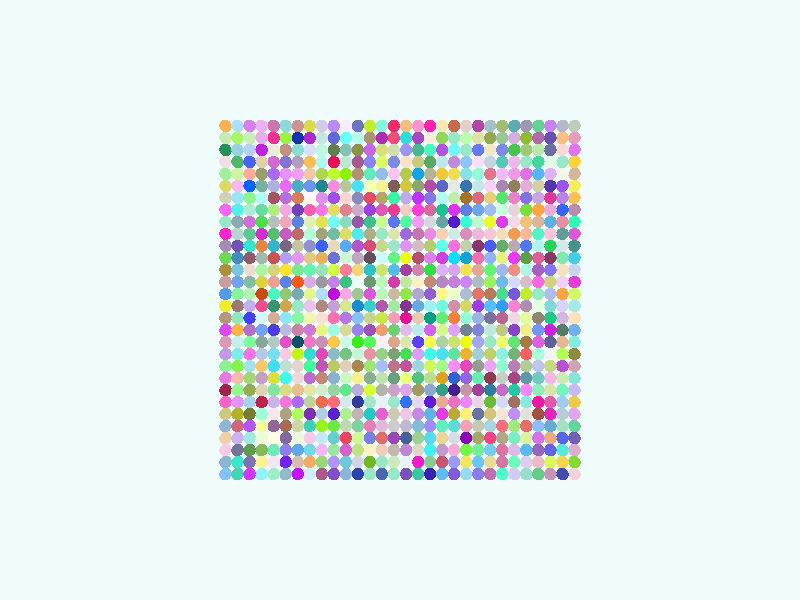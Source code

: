 global_settings {
  assumed_gamma 1
}
light_source {
  <-0.6, 1.6, 3.7>*10000
  rgb 1.3
}
camera {
  location <0,0,100>
  look_at <0,0,0>
}
background {
  color rgb < 0.87, 0.97, 0.97 >
}
sphere {
< -29.0, -29.0, 0 >, 1.0

pigment { color rgb < 0.8999545817304297, 0.6409356296270247, 0.7029688638168209 >
}}
sphere {
< -29.0, -27.0, 0 >, 1.0

pigment { color rgb < 0.24575517611806585, 0.6899071459818131, 0.032715339938337196 >
}}
sphere {
< -29.0, -25.0, 0 >, 1.0

pigment { color rgb < 0.7030085375087597, 0.4288985439409615, 0.5947832405238285 >
}}
sphere {
< -29.0, -23.0, 0 >, 1.0

pigment { color rgb < 0.16637905606109227, 0.1206851897861092, 0.4559813045855545 >
}}
sphere {
< -29.0, -21.0, 0 >, 1.0

pigment { color rgb < 0.1277579315718228, 0.6485158626684913, 0.34051125971479335 >
}}
sphere {
< -29.0, -19.0, 0 >, 1.0

pigment { color rgb < 0.7343894970718782, 0.3821882021047237, 0.87796333022645 >
}}
sphere {
< -29.0, -17.0, 0 >, 1.0

pigment { color rgb < 0.8686071086134043, 0.5825275707182191, 0.0637285811403997 >
}}
sphere {
< -29.0, -15.0, 0 >, 1.0

pigment { color rgb < 0.5714041043033381, 0.4849512936657837, 0.9147383120081469 >
}}
sphere {
< -29.0, -13.0, 0 >, 1.0

pigment { color rgb < 0.23895078968126293, 0.7723808719485336, 0.7058394397394214 >
}}
sphere {
< -29.0, -11.0, 0 >, 1.0

pigment { color rgb < 0.6313968194849584, 0.37386241690694366, 0.44080624693171544 >
}}
sphere {
< -29.0, -9.0, 0 >, 1.0

pigment { color rgb < 0.26519990642104396, 0.2629158949839512, 0.0452893975207439 >
}}
sphere {
< -29.0, -7.0, 0 >, 1.0

pigment { color rgb < 0.22492672744934938, 0.8361106446681765, 0.7494065388845731 >
}}
sphere {
< -29.0, -5.0, 0 >, 1.0

pigment { color rgb < 0.17390788438515337, 0.4288328609887656, 0.8828061812996445 >
}}
sphere {
< -29.0, -3.0, 0 >, 1.0

pigment { color rgb < 0.9769961981326096, 0.7497812711742599, 0.5059903861378245 >
}}
sphere {
< -29.0, -1.0, 0 >, 1.0

pigment { color rgb < 0.3586595847446531, 0.8373145929022995, 0.7995782733785309 >
}}
sphere {
< -29.0, 1.0, 0 >, 1.0

pigment { color rgb < 0.6328999913847195, 0.9470694509755202, 0.12841502314861597 >
}}
sphere {
< -29.0, 3.0, 0 >, 1.0

pigment { color rgb < 0.7792183610387353, 0.04687631715867935, 0.6798766427819151 >
}}
sphere {
< -29.0, 5.0, 0 >, 1.0

pigment { color rgb < 0.573406569627126, 0.6665114530607342, 0.8680693632740757 >
}}
sphere {
< -29.0, 7.0, 0 >, 1.0

pigment { color rgb < 0.06188199838223751, 0.5973310453489603, 0.7754284983832366 >
}}
sphere {
< -29.0, 9.0, 0 >, 1.0

pigment { color rgb < 0.06823433931927358, 0.2802304436947133, 0.273325523804541 >
}}
sphere {
< -29.0, 11.0, 0 >, 1.0

pigment { color rgb < 0.7169604250954703, 0.09738918057513746, 0.6838727409064741 >
}}
sphere {
< -29.0, 13.0, 0 >, 1.0

pigment { color rgb < 0.025869883974510177, 0.9910931019882501, 0.43438106094845697 >
}}
sphere {
< -29.0, 15.0, 0 >, 1.0

pigment { color rgb < 0.4810115769346931, 0.2619259399059315, 0.4102459942142336 >
}}
sphere {
< -29.0, 17.0, 0 >, 1.0

pigment { color rgb < 0.9885166960519411, 0.5213835558477036, 0.090033031774153 >
}}
sphere {
< -29.0, 19.0, 0 >, 1.0

pigment { color rgb < 0.926592865690488, 0.8467937789783556, 0.10542436961973822 >
}}
sphere {
< -29.0, 21.0, 0 >, 1.0

pigment { color rgb < 0.6829326577363743, 0.46400309781406324, 0.33490360138544273 >
}}
sphere {
< -29.0, 23.0, 0 >, 1.0

pigment { color rgb < 0.993809461812037, 0.6410522387444778, 0.039912314606948884 >
}}
sphere {
< -29.0, 25.0, 0 >, 1.0

pigment { color rgb < 0.7400579024397728, 0.17855809080081442, 0.922186340792883 >
}}
sphere {
< -29.0, 27.0, 0 >, 1.0

pigment { color rgb < 0.803251654409369, 0.32982581092676777, 0.5208336509160426 >
}}
sphere {
< -29.0, 29.0, 0 >, 1.0

pigment { color rgb < 0.516971230122925, 0.6116349112987922, 0.4935492822115539 >
}}
sphere {
< -27.0, -29.0, 0 >, 1.0

pigment { color rgb < 0.06076879222104159, 0.07025653486865469, 0.4243235544563829 >
}}
sphere {
< -27.0, -27.0, 0 >, 1.0

pigment { color rgb < 0.9315386950099734, 0.6610888919422983, 0.07523559937634006 >
}}
sphere {
< -27.0, -25.0, 0 >, 1.0

pigment { color rgb < 0.09705956239585001, 0.8221326239733026, 0.6590030244493276 >
}}
sphere {
< -27.0, -23.0, 0 >, 1.0

pigment { color rgb < 0.10020380025783349, 0.13067658632906454, 0.8078390012410003 >
}}
sphere {
< -27.0, -21.0, 0 >, 1.0

pigment { color rgb < 0.3697764855870136, 0.747072286896284, 0.5474700355789822 >
}}
sphere {
< -27.0, -19.0, 0 >, 1.0

pigment { color rgb < 0.45915731404773485, 0.6105947902054827, 0.6862718085941413 >
}}
sphere {
< -27.0, -17.0, 0 >, 1.0

pigment { color rgb < 0.34762718173533713, 0.5983147953117443, 0.8947738523572213 >
}}
sphere {
< -27.0, -15.0, 0 >, 1.0

pigment { color rgb < 0.16443979061683967, 0.9325885770253528, 0.4950317978291555 >
}}
sphere {
< -27.0, -13.0, 0 >, 1.0

pigment { color rgb < 0.5840667129888286, 0.839291014337762, 0.47303254238448134 >
}}
sphere {
< -27.0, -11.0, 0 >, 1.0

pigment { color rgb < 0.4825647566134744, 0.0807622993363234, 0.6603305267168472 >
}}
sphere {
< -27.0, -9.0, 0 >, 1.0

pigment { color rgb < 0.44624457611216095, 0.9846579075395673, 0.09146708830102546 >
}}
sphere {
< -27.0, -7.0, 0 >, 1.0

pigment { color rgb < 0.7845749633071872, 0.4709539204358585, 0.29266764610846674 >
}}
sphere {
< -27.0, -5.0, 0 >, 1.0

pigment { color rgb < 0.10090596441910571, 0.19320641956708462, 0.12729008157396615 >
}}
sphere {
< -27.0, -3.0, 0 >, 1.0

pigment { color rgb < 0.6870061672501886, 0.4567735795082928, 0.7580905725989227 >
}}
sphere {
< -27.0, -1.0, 0 >, 1.0

pigment { color rgb < 0.6653319647170765, 0.6581839448357503, 0.8856132532670072 >
}}
sphere {
< -27.0, 1.0, 0 >, 1.0

pigment { color rgb < 0.9963491018314207, 0.3777930233597204, 0.0501136134709238 >
}}
sphere {
< -27.0, 3.0, 0 >, 1.0

pigment { color rgb < 0.8348952479854894, 0.6466834815446691, 0.9407057189772541 >
}}
sphere {
< -27.0, 5.0, 0 >, 1.0

pigment { color rgb < 0.9219700558267451, 0.7679121624655307, 0.5029058560365218 >
}}
sphere {
< -27.0, 7.0, 0 >, 1.0

pigment { color rgb < 0.21053953460271524, 0.8047851070914953, 0.42580389565406707 >
}}
sphere {
< -27.0, 9.0, 0 >, 1.0

pigment { color rgb < 0.6481398900052641, 0.8070061022071133, 0.81508711996075 >
}}
sphere {
< -27.0, 11.0, 0 >, 1.0

pigment { color rgb < 0.11497049866077491, 0.34741262636507675, 0.3078765930280044 >
}}
sphere {
< -27.0, 13.0, 0 >, 1.0

pigment { color rgb < 0.7802796079215555, 0.2783260444779114, 0.37686611031086625 >
}}
sphere {
< -27.0, 15.0, 0 >, 1.0

pigment { color rgb < 0.03545550944561682, 0.1290849502947693, 0.9652924244098783 >
}}
sphere {
< -27.0, 17.0, 0 >, 1.0

pigment { color rgb < 0.4945753437458278, 0.22392632405644752, 0.8052624844710387 >
}}
sphere {
< -27.0, 19.0, 0 >, 1.0

pigment { color rgb < 0.32812686630521426, 0.09096697347518812, 0.8226045046659116 >
}}
sphere {
< -27.0, 21.0, 0 >, 1.0

pigment { color rgb < 0.8739430981447335, 0.9411225714903547, 0.7960908408413101 >
}}
sphere {
< -27.0, 23.0, 0 >, 1.0

pigment { color rgb < 0.31220302846774206, 0.8073051886570372, 0.564417171553551 >
}}
sphere {
< -27.0, 25.0, 0 >, 1.0

pigment { color rgb < 0.9665044575542897, 0.689537147302752, 0.659949548002023 >
}}
sphere {
< -27.0, 27.0, 0 >, 1.0

pigment { color rgb < 0.9555887873246595, 0.526288383939749, 0.2106642694310077 >
}}
sphere {
< -27.0, 29.0, 0 >, 1.0

pigment { color rgb < 0.47421365865110454, 0.4699149414896625, 0.5947177160306426 >
}}
sphere {
< -25.0, -29.0, 0 >, 1.0

pigment { color rgb < 0.5732757526508037, 0.29179888319899583, 0.48411504583761 >
}}
sphere {
< -25.0, -27.0, 0 >, 1.0

pigment { color rgb < 0.69737362734324, 0.9662275213495467, 0.0904663697713406 >
}}
sphere {
< -25.0, -25.0, 0 >, 1.0

pigment { color rgb < 0.12859222202847276, 0.12798580703775075, 0.817416903367488 >
}}
sphere {
< -25.0, -23.0, 0 >, 1.0

pigment { color rgb < 0.8131908440905216, 0.4196355213477756, 0.20505536905814992 >
}}
sphere {
< -25.0, -21.0, 0 >, 1.0

pigment { color rgb < 0.13078309693015433, 0.41204377661276803, 0.6457393182882553 >
}}
sphere {
< -25.0, -19.0, 0 >, 1.0

pigment { color rgb < 0.7503143385589399, 0.019029400551058173, 0.49021068108096844 >
}}
sphere {
< -25.0, -17.0, 0 >, 1.0

pigment { color rgb < 0.7811413195575565, 0.10533732316179478, 0.41073511569392507 >
}}
sphere {
< -25.0, -15.0, 0 >, 1.0

pigment { color rgb < 0.6929298055500354, 0.7748767725503551, 0.3981272186568955 >
}}
sphere {
< -25.0, -13.0, 0 >, 1.0

pigment { color rgb < 0.9388459343746631, 0.4717723807258378, 0.7950907524843566 >
}}
sphere {
< -25.0, -11.0, 0 >, 1.0

pigment { color rgb < 0.5732554441135277, 0.7021014762080852, 0.22656731216931136 >
}}
sphere {
< -25.0, -9.0, 0 >, 1.0

pigment { color rgb < 0.8960468636947025, 0.9071450313413628, 0.9317792149011556 >
}}
sphere {
< -25.0, -7.0, 0 >, 1.0

pigment { color rgb < 0.1154063236996864, 0.1192148376620874, 0.34434225097449 >
}}
sphere {
< -25.0, -5.0, 0 >, 1.0

pigment { color rgb < 0.5932041407703847, 0.01554800630121167, 0.7400158781693269 >
}}
sphere {
< -25.0, -3.0, 0 >, 1.0

pigment { color rgb < 0.011130787547334653, 0.6047942014983678, 0.2166722069903685 >
}}
sphere {
< -25.0, -1.0, 0 >, 1.0

pigment { color rgb < 0.22824903511527617, 0.6895997075337, 0.6669811046075103 >
}}
sphere {
< -25.0, 1.0, 0 >, 1.0

pigment { color rgb < 0.43281890077265395, 0.5029180486494986, 0.8682849518107523 >
}}
sphere {
< -25.0, 3.0, 0 >, 1.0

pigment { color rgb < 0.6591675663603849, 0.6304788710676271, 0.2311223883449547 >
}}
sphere {
< -25.0, 5.0, 0 >, 1.0

pigment { color rgb < 0.22476135379609352, 0.18495102304292454, 0.9876857194942575 >
}}
sphere {
< -25.0, 7.0, 0 >, 1.0

pigment { color rgb < 0.2458727904243192, 0.04107027804720542, 0.12416547176099202 >
}}
sphere {
< -25.0, 9.0, 0 >, 1.0

pigment { color rgb < 0.022592065551743312, 0.6391355373140183, 0.10462552050167107 >
}}
sphere {
< -25.0, 11.0, 0 >, 1.0

pigment { color rgb < 0.9848621443670774, 0.5598952986494429, 0.724106288128579 >
}}
sphere {
< -25.0, 13.0, 0 >, 1.0

pigment { color rgb < 0.10524839227356131, 0.4391712361290828, 0.7396113992494975 >
}}
sphere {
< -25.0, 15.0, 0 >, 1.0

pigment { color rgb < 0.8546587175171678, 0.403240314680787, 0.674056305798556 >
}}
sphere {
< -25.0, 17.0, 0 >, 1.0

pigment { color rgb < 0.7150775581628758, 0.04010877228506038, 0.31390890154716833 >
}}
sphere {
< -25.0, 19.0, 0 >, 1.0

pigment { color rgb < 0.09129373760420534, 0.035697902963926165, 0.39988108646325315 >
}}
sphere {
< -25.0, 21.0, 0 >, 1.0

pigment { color rgb < 0.7307221855629932, 0.4505798116324732, 0.9648287568394478 >
}}
sphere {
< -25.0, 23.0, 0 >, 1.0

pigment { color rgb < 0.7653585755280075, 0.99227230386089, 0.7654883164265488 >
}}
sphere {
< -25.0, 25.0, 0 >, 1.0

pigment { color rgb < 0.14433317527364742, 0.15514245440222862, 0.3874887811962131 >
}}
sphere {
< -25.0, 27.0, 0 >, 1.0

pigment { color rgb < 0.13407191371175797, 0.08471700323221054, 0.4251444346328106 >
}}
sphere {
< -25.0, 29.0, 0 >, 1.0

pigment { color rgb < 0.5890484244923527, 0.21422077895038705, 0.9333916216446199 >
}}
sphere {
< -23.0, -29.0, 0 >, 1.0

pigment { color rgb < 0.12637885748208655, 0.6066878082361122, 0.23846239294268268 >
}}
sphere {
< -23.0, -27.0, 0 >, 1.0

pigment { color rgb < 0.8534914897612921, 0.49101718037669384, 0.5601308712346976 >
}}
sphere {
< -23.0, -25.0, 0 >, 1.0

pigment { color rgb < 0.30370646580095795, 0.1318069582357897, 0.511213176827849 >
}}
sphere {
< -23.0, -23.0, 0 >, 1.0

pigment { color rgb < 0.6856028660327624, 0.1685096846966071, 0.8267764891974416 >
}}
sphere {
< -23.0, -21.0, 0 >, 1.0

pigment { color rgb < 0.2754020205851272, 0.5104094649752203, 0.9437549795132155 >
}}
sphere {
< -23.0, -19.0, 0 >, 1.0

pigment { color rgb < 0.3661140511772337, 0.08322196605650245, 0.056817483186725304 >
}}
sphere {
< -23.0, -17.0, 0 >, 1.0

pigment { color rgb < 0.8722102645083128, 0.008531513977004468, 0.37290275955443253 >
}}
sphere {
< -23.0, -15.0, 0 >, 1.0

pigment { color rgb < 0.2694815031276392, 0.8582523181055947, 0.49514767246418356 >
}}
sphere {
< -23.0, -13.0, 0 >, 1.0

pigment { color rgb < 0.16390983228098732, 0.5999189311986813, 0.5311111764971633 >
}}
sphere {
< -23.0, -11.0, 0 >, 1.0

pigment { color rgb < 0.5335588786276491, 0.5428291517547238, 0.8270431045792157 >
}}
sphere {
< -23.0, -9.0, 0 >, 1.0

pigment { color rgb < 0.4033114048079981, 0.9811791314868338, 0.7019225405677058 >
}}
sphere {
< -23.0, -7.0, 0 >, 1.0

pigment { color rgb < 0.7445225888993153, 0.12055638366855792, 0.7243397155943596 >
}}
sphere {
< -23.0, -5.0, 0 >, 1.0

pigment { color rgb < 0.1774786510472608, 0.30374211205666013, 0.8901222612082451 >
}}
sphere {
< -23.0, -3.0, 0 >, 1.0

pigment { color rgb < 0.2857721621736402, 0.22903026885704725, 0.16539858874577396 >
}}
sphere {
< -23.0, -1.0, 0 >, 1.0

pigment { color rgb < 0.7653585755280075, 0.99227230386089, 0.7654883164265488 >
}}
sphere {
< -23.0, 1.0, 0 >, 1.0

pigment { color rgb < 0.31220302846774206, 0.8073051886570372, 0.564417171553551 >
}}
sphere {
< -23.0, 3.0, 0 >, 1.0

pigment { color rgb < 0.9218986362574032, 0.1354800945269511, 0.750703790573264 >
}}
sphere {
< -23.0, 5.0, 0 >, 1.0

pigment { color rgb < 0.38327364410985254, 0.1195332238181257, 0.5286394047476225 >
}}
sphere {
< -23.0, 7.0, 0 >, 1.0

pigment { color rgb < 0.7124119672445601, 0.12048152612198926, 0.31870787254719557 >
}}
sphere {
< -23.0, 9.0, 0 >, 1.0

pigment { color rgb < 0.449048034548297, 0.8912964619988478, 0.8814994820446689 >
}}
sphere {
< -23.0, 11.0, 0 >, 1.0

pigment { color rgb < 0.08539430976226581, 0.8977803777856387, 0.572772256082845 >
}}
sphere {
< -23.0, 13.0, 0 >, 1.0

pigment { color rgb < 0.7325449552786026, 0.45900734913753705, 0.334083037212785 >
}}
sphere {
< -23.0, 15.0, 0 >, 1.0

pigment { color rgb < 0.9757203814271846, 0.37837271928006977, 0.053694183745013 >
}}
sphere {
< -23.0, 17.0, 0 >, 1.0

pigment { color rgb < 0.5491827787690453, 0.38782228618837944, 0.765321505203847 >
}}
sphere {
< -23.0, 19.0, 0 >, 1.0

pigment { color rgb < 0.6155689844802584, 0.6335591308398694, 0.38472285420036534 >
}}
sphere {
< -23.0, 21.0, 0 >, 1.0

pigment { color rgb < 0.08844891061480453, 0.47452146692010033, 0.984367703341907 >
}}
sphere {
< -23.0, 23.0, 0 >, 1.0

pigment { color rgb < 0.05065542191864225, 0.6948501527966062, 0.3262990307005833 >
}}
sphere {
< -23.0, 25.0, 0 >, 1.0

pigment { color rgb < 0.49208279316191106, 0.8183572823642593, 0.39576463478882873 >
}}
sphere {
< -23.0, 27.0, 0 >, 1.0

pigment { color rgb < 0.4338825327222908, 0.14406052460762087, 0.40254913315084395 >
}}
sphere {
< -23.0, 29.0, 0 >, 1.0

pigment { color rgb < 0.1268317325021705, 0.6467452222473808, 0.2876070633461424 >
}}
sphere {
< -21.0, -29.0, 0 >, 1.0

pigment { color rgb < 0.3139475344694218, 0.7288653113218142, 0.6024059863933775 >
}}
sphere {
< -21.0, -27.0, 0 >, 1.0

pigment { color rgb < 0.7062685367701801, 0.6097247392385945, 0.8607740782208758 >
}}
sphere {
< -21.0, -25.0, 0 >, 1.0

pigment { color rgb < 0.09675680696158429, 0.4804429644607867, 0.8615254352168369 >
}}
sphere {
< -21.0, -23.0, 0 >, 1.0

pigment { color rgb < 0.7017629093423695, 0.8879660552181287, 0.32704642644810933 >
}}
sphere {
< -21.0, -21.0, 0 >, 1.0

pigment { color rgb < 0.803595504358724, 0.15170782449607867, 0.13332873476669238 >
}}
sphere {
< -21.0, -19.0, 0 >, 1.0

pigment { color rgb < 0.7428494505876225, 0.7612726957872185, 0.696605292532801 >
}}
sphere {
< -21.0, -17.0, 0 >, 1.0

pigment { color rgb < 0.24925527246706836, 0.8122311900573569, 0.7540351222053593 >
}}
sphere {
< -21.0, -15.0, 0 >, 1.0

pigment { color rgb < 0.9702544341550116, 0.23166102959082202, 0.9824834094329541 >
}}
sphere {
< -21.0, -13.0, 0 >, 1.0

pigment { color rgb < 0.11749837099930438, 0.31383809867335277, 0.3773384659948431 >
}}
sphere {
< -21.0, -11.0, 0 >, 1.0

pigment { color rgb < 0.4584273147220156, 0.5951971713998574, 0.3118273527490997 >
}}
sphere {
< -21.0, -9.0, 0 >, 1.0

pigment { color rgb < 0.9064649251980316, 0.12299061426431412, 0.11368345470851127 >
}}
sphere {
< -21.0, -7.0, 0 >, 1.0

pigment { color rgb < 0.36564063714043693, 0.20221872506370886, 0.05152393796670618 >
}}
sphere {
< -21.0, -5.0, 0 >, 1.0

pigment { color rgb < 0.8734173039022186, 0.8557479091213465, 0.25554667877967574 >
}}
sphere {
< -21.0, -3.0, 0 >, 1.0

pigment { color rgb < 0.7550191485742794, 0.9631233047106114, 0.338416904008466 >
}}
sphere {
< -21.0, -1.0, 0 >, 1.0

pigment { color rgb < 0.43144693165779624, 0.261024766396592, 0.43672909796986736 >
}}
sphere {
< -21.0, 1.0, 0 >, 1.0

pigment { color rgb < 0.5250568251944672, 0.8577004865213187, 0.020936309057433045 >
}}
sphere {
< -21.0, 3.0, 0 >, 1.0

pigment { color rgb < 0.6796997246286355, 0.500122996944125, 0.5778059843431026 >
}}
sphere {
< -21.0, 5.0, 0 >, 1.0

pigment { color rgb < 0.4184724164647943, 0.9355249281674899, 0.7478028425486689 >
}}
sphere {
< -21.0, 7.0, 0 >, 1.0

pigment { color rgb < 0.1069418545802201, 0.3465305028512736, 0.06331356541102018 >
}}
sphere {
< -21.0, 9.0, 0 >, 1.0

pigment { color rgb < 0.07821240952230357, 0.18310095076158173, 0.9182481139953698 >
}}
sphere {
< -21.0, 11.0, 0 >, 1.0

pigment { color rgb < 0.9538931937557504, 0.47058976846701117, 0.31511241010466895 >
}}
sphere {
< -21.0, 13.0, 0 >, 1.0

pigment { color rgb < 0.8829792861881379, 0.5445092492361073, 0.18397986875433747 >
}}
sphere {
< -21.0, 15.0, 0 >, 1.0

pigment { color rgb < 0.19508644817763465, 0.7290281994947824, 0.04116293758761125 >
}}
sphere {
< -21.0, 17.0, 0 >, 1.0

pigment { color rgb < 0.2251628306190563, 0.164887572785401, 0.7723645463188756 >
}}
sphere {
< -21.0, 19.0, 0 >, 1.0

pigment { color rgb < 0.7828223988259798, 0.4090857542513242, 0.7045624360113055 >
}}
sphere {
< -21.0, 21.0, 0 >, 1.0

pigment { color rgb < 0.7541786366903512, 0.16318732349994436, 0.7988160975461598 >
}}
sphere {
< -21.0, 23.0, 0 >, 1.0

pigment { color rgb < 0.31220302846774206, 0.8073051886570372, 0.564417171553551 >
}}
sphere {
< -21.0, 25.0, 0 >, 1.0

pigment { color rgb < 0.34521842174766537, 0.6000165624512074, 0.163381907909516 >
}}
sphere {
< -21.0, 27.0, 0 >, 1.0

pigment { color rgb < 0.2700417106590973, 0.49966986133752, 0.029368680755964105 >
}}
sphere {
< -21.0, 29.0, 0 >, 1.0

pigment { color rgb < 0.3428971309890332, 0.3094017572615617, 0.4512387237887595 >
}}
sphere {
< -19.0, -29.0, 0 >, 1.0

pigment { color rgb < 0.6469677165955103, 0.5862977177940342, 0.9264389329940808 >
}}
sphere {
< -19.0, -27.0, 0 >, 1.0

pigment { color rgb < 0.1444170358118646, 0.9956850899280535, 0.5096555190908151 >
}}
sphere {
< -19.0, -25.0, 0 >, 1.0

pigment { color rgb < 0.7357228099629547, 0.4806686887375957, 0.805797523005734 >
}}
sphere {
< -19.0, -23.0, 0 >, 1.0

pigment { color rgb < 0.1933653005092827, 0.848700518827569, 0.5384684308714032 >
}}
sphere {
< -19.0, -21.0, 0 >, 1.0

pigment { color rgb < 0.3365281338296717, 0.8269451810015573, 0.2040901683363645 >
}}
sphere {
< -19.0, -19.0, 0 >, 1.0

pigment { color rgb < 0.5087464402928613, 0.2731497992622559, 0.9266184487592727 >
}}
sphere {
< -19.0, -17.0, 0 >, 1.0

pigment { color rgb < 0.36113880815411037, 0.16522676222044985, 0.11657041712721261 >
}}
sphere {
< -19.0, -15.0, 0 >, 1.0

pigment { color rgb < 0.017919521339430977, 0.5818258034054046, 0.3737186712587861 >
}}
sphere {
< -19.0, -13.0, 0 >, 1.0

pigment { color rgb < 0.38220359553031513, 0.06326147000325821, 0.23609938056302093 >
}}
sphere {
< -19.0, -11.0, 0 >, 1.0

pigment { color rgb < 0.4852399088887632, 0.21106010711374468, 0.45834859760306257 >
}}
sphere {
< -19.0, -9.0, 0 >, 1.0

pigment { color rgb < 0.1784926537332605, 0.4549215534914681, 0.1883790105146389 >
}}
sphere {
< -19.0, -7.0, 0 >, 1.0

pigment { color rgb < 0.1215118708112981, 0.7649724889876759, 0.1819637688400786 >
}}
sphere {
< -19.0, -5.0, 0 >, 1.0

pigment { color rgb < 0.26374965089872704, 0.056491494980432044, 0.6056330774924958 >
}}
sphere {
< -19.0, -3.0, 0 >, 1.0

pigment { color rgb < 0.8754832597160607, 0.671558981652677, 0.7818850982022841 >
}}
sphere {
< -19.0, -1.0, 0 >, 1.0

pigment { color rgb < 0.9818535474975411, 0.21691215683418774, 0.66173102690569 >
}}
sphere {
< -19.0, 1.0, 0 >, 1.0

pigment { color rgb < 0.18942618153800184, 0.09579666206758308, 0.711679383594609 >
}}
sphere {
< -19.0, 3.0, 0 >, 1.0

pigment { color rgb < 0.6681085282443462, 0.7184523123511585, 0.9656338472883618 >
}}
sphere {
< -19.0, 5.0, 0 >, 1.0

pigment { color rgb < 0.9012254649186744, 0.2654592645581634, 0.21536804355686534 >
}}
sphere {
< -19.0, 7.0, 0 >, 1.0

pigment { color rgb < 0.8316390589465421, 0.04097223522523086, 0.8959726766217334 >
}}
sphere {
< -19.0, 9.0, 0 >, 1.0

pigment { color rgb < 0.4846026605156578, 0.39630254464076886, 0.4406887516692578 >
}}
sphere {
< -19.0, 11.0, 0 >, 1.0

pigment { color rgb < 0.8822450011839533, 0.3315086025312203, 0.0858725319067204 >
}}
sphere {
< -19.0, 13.0, 0 >, 1.0

pigment { color rgb < 0.9107657678390048, 0.686134061768919, 0.8478410936245351 >
}}
sphere {
< -19.0, 15.0, 0 >, 1.0

pigment { color rgb < 0.7912414302788432, 0.6612308985984663, 0.721497593951212 >
}}
sphere {
< -19.0, 17.0, 0 >, 1.0

pigment { color rgb < 0.7969053975291145, 0.22285025132954628, 0.5599068521049396 >
}}
sphere {
< -19.0, 19.0, 0 >, 1.0

pigment { color rgb < 0.2837118144749796, 0.21815311342120536, 0.09729365055876926 >
}}
sphere {
< -19.0, 21.0, 0 >, 1.0

pigment { color rgb < 0.8719360288428171, 0.3199999507471726, 0.7899543332650938 >
}}
sphere {
< -19.0, 23.0, 0 >, 1.0

pigment { color rgb < 0.862564717175485, 0.4749644228413933, 0.8319827656832357 >
}}
sphere {
< -19.0, 25.0, 0 >, 1.0

pigment { color rgb < 0.06446770767160703, 0.5643874801371876, 0.07259828265583845 >
}}
sphere {
< -19.0, 27.0, 0 >, 1.0

pigment { color rgb < 0.6754965009554479, 0.41997597677360177, 0.7578421869918355 >
}}
sphere {
< -19.0, 29.0, 0 >, 1.0

pigment { color rgb < 0.11331777333785575, 0.4026061822390308, 0.46374961546106486 >
}}
sphere {
< -17.0, -29.0, 0 >, 1.0

pigment { color rgb < 0.07649662202317908, 0.9628513012793045, 0.5768750453596694 >
}}
sphere {
< -17.0, -27.0, 0 >, 1.0

pigment { color rgb < 0.6624466634485039, 0.18551424399324, 0.37508526131514486 >
}}
sphere {
< -17.0, -25.0, 0 >, 1.0

pigment { color rgb < 0.6853334754810402, 0.17725226204533162, 0.36571820171871794 >
}}
sphere {
< -17.0, -23.0, 0 >, 1.0

pigment { color rgb < 0.45990384899614534, 0.36922447982407125, 0.23740609650326217 >
}}
sphere {
< -17.0, -21.0, 0 >, 1.0

pigment { color rgb < 0.902347435363807, 0.15592424724251353, 0.20048400002085054 >
}}
sphere {
< -17.0, -19.0, 0 >, 1.0

pigment { color rgb < 0.8984625872369822, 0.7852495811742383, 0.681912291638052 >
}}
sphere {
< -17.0, -17.0, 0 >, 1.0

pigment { color rgb < 0.6420491096270547, 0.7005722037595851, 0.96651262991078 >
}}
sphere {
< -17.0, -15.0, 0 >, 1.0

pigment { color rgb < 0.5627343709553244, 0.1474681084843228, 0.5672690993417563 >
}}
sphere {
< -17.0, -13.0, 0 >, 1.0

pigment { color rgb < 0.5670454647379537, 0.6040219499471055, 0.5789208114908582 >
}}
sphere {
< -17.0, -11.0, 0 >, 1.0

pigment { color rgb < 0.2666949879731444, 0.9753751071750424, 0.6242944583005684 >
}}
sphere {
< -17.0, -9.0, 0 >, 1.0

pigment { color rgb < 0.2526390042425757, 0.8948841178557018, 0.7399362812645455 >
}}
sphere {
< -17.0, -7.0, 0 >, 1.0

pigment { color rgb < 0.8441078001952906, 0.9568507064071036, 0.13468032086869663 >
}}
sphere {
< -17.0, -5.0, 0 >, 1.0

pigment { color rgb < 0.5203867216545827, 0.5788649774893665, 0.22975426733345927 >
}}
sphere {
< -17.0, -3.0, 0 >, 1.0

pigment { color rgb < 0.494051857312682, 0.13398947102405145, 0.28524638399903157 >
}}
sphere {
< -17.0, -1.0, 0 >, 1.0

pigment { color rgb < 0.03366104150780125, 0.33401499241010757, 0.9098613852142112 >
}}
sphere {
< -17.0, 1.0, 0 >, 1.0

pigment { color rgb < 0.07078714899701954, 0.716328647755419, 0.2590733527460013 >
}}
sphere {
< -17.0, 3.0, 0 >, 1.0

pigment { color rgb < 0.14689447531205357, 0.4919497499098958, 0.8116390558402908 >
}}
sphere {
< -17.0, 5.0, 0 >, 1.0

pigment { color rgb < 0.36202424114910026, 0.4604150399742989, 0.8381096526636839 >
}}
sphere {
< -17.0, 7.0, 0 >, 1.0

pigment { color rgb < 0.7991591577968133, 0.8901794991741006, 0.19815297544561294 >
}}
sphere {
< -17.0, 9.0, 0 >, 1.0

pigment { color rgb < 0.12719298324480155, 0.4157536996590554, 0.1314931293322883 >
}}
sphere {
< -17.0, 11.0, 0 >, 1.0

pigment { color rgb < 0.9078515212140196, 0.7232746393332676, 0.4923037670099403 >
}}
sphere {
< -17.0, 13.0, 0 >, 1.0

pigment { color rgb < 0.7067834663444005, 0.04685567823494885, 0.8272663628037114 >
}}
sphere {
< -17.0, 15.0, 0 >, 1.0

pigment { color rgb < 0.5747165425086306, 0.9981829513574121, 0.7382753261196768 >
}}
sphere {
< -17.0, 17.0, 0 >, 1.0

pigment { color rgb < 0.08889392362840132, 0.7807949177573532, 0.1441438431016282 >
}}
sphere {
< -17.0, 19.0, 0 >, 1.0

pigment { color rgb < 0.398826531513637, 0.24148348487130988, 0.4431683283064134 >
}}
sphere {
< -17.0, 21.0, 0 >, 1.0

pigment { color rgb < 0.8877737635868577, 0.49021287417810966, 0.970646878934559 >
}}
sphere {
< -17.0, 23.0, 0 >, 1.0

pigment { color rgb < 0.09336927669842898, 0.5779696012513533, 0.4789161064015789 >
}}
sphere {
< -17.0, 25.0, 0 >, 1.0

pigment { color rgb < 0.19377662411864638, 0.25327216252230456, 0.7917646785947929 >
}}
sphere {
< -17.0, 27.0, 0 >, 1.0

pigment { color rgb < 0.32852317818821064, 0.5493310378510573, 0.31749476878041416 >
}}
sphere {
< -17.0, 29.0, 0 >, 1.0

pigment { color rgb < 0.37149824073564797, 0.494225022432938, 0.17321057494369307 >
}}
sphere {
< -15.0, -29.0, 0 >, 1.0

pigment { color rgb < 0.5339946779052795, 0.1518626616787112, 0.4408793552283593 >
}}
sphere {
< -15.0, -27.0, 0 >, 1.0

pigment { color rgb < 0.7740968670279432, 0.7199762420466888, 0.2895782730468237 >
}}
sphere {
< -15.0, -25.0, 0 >, 1.0

pigment { color rgb < 0.16403881694716682, 0.6104460118988013, 0.8863565140311104 >
}}
sphere {
< -15.0, -23.0, 0 >, 1.0

pigment { color rgb < 0.9023915248657827, 0.05760220202660771, 0.2188979059110121 >
}}
sphere {
< -15.0, -21.0, 0 >, 1.0

pigment { color rgb < 0.38642093648634235, 0.6742874419490624, 0.7422555595584149 >
}}
sphere {
< -15.0, -19.0, 0 >, 1.0

pigment { color rgb < 0.6471842013398736, 0.5529331665486904, 0.19025219152093054 >
}}
sphere {
< -15.0, -17.0, 0 >, 1.0

pigment { color rgb < 0.14562703310342262, 0.5041873285320353, 0.04284518719418906 >
}}
sphere {
< -15.0, -15.0, 0 >, 1.0

pigment { color rgb < 0.02661778627982858, 0.20808726292415325, 0.3556234100412381 >
}}
sphere {
< -15.0, -13.0, 0 >, 1.0

pigment { color rgb < 0.26988778726834395, 0.04196529348768019, 0.07738514769485327 >
}}
sphere {
< -15.0, -11.0, 0 >, 1.0

pigment { color rgb < 0.8658924978460475, 0.3727033786031233, 0.8887588470433349 >
}}
sphere {
< -15.0, -9.0, 0 >, 1.0

pigment { color rgb < 0.5508165619916593, 0.614959267594136, 0.13981665569344515 >
}}
sphere {
< -15.0, -7.0, 0 >, 1.0

pigment { color rgb < 0.31220302846774206, 0.8073051886570372, 0.564417171553551 >
}}
sphere {
< -15.0, -5.0, 0 >, 1.0

pigment { color rgb < 0.49732783697037286, 0.8253810120672195, 0.7036985494010342 >
}}
sphere {
< -15.0, -3.0, 0 >, 1.0

pigment { color rgb < 0.19262060240968448, 0.17151022042549335, 0.3243898545042302 >
}}
sphere {
< -15.0, -1.0, 0 >, 1.0

pigment { color rgb < 0.10195940598107023, 0.5136892086125339, 0.9792146042080192 >
}}
sphere {
< -15.0, 1.0, 0 >, 1.0

pigment { color rgb < 0.48324654558293134, 0.19067228326922292, 0.1001100583064749 >
}}
sphere {
< -15.0, 3.0, 0 >, 1.0

pigment { color rgb < 0.32135490050365767, 0.8976279949661568, 0.10264435747244116 >
}}
sphere {
< -15.0, 5.0, 0 >, 1.0

pigment { color rgb < 0.12016337070499328, 0.9190559749943219, 0.1640536045791161 >
}}
sphere {
< -15.0, 7.0, 0 >, 1.0

pigment { color rgb < 0.2762576468944805, 0.45655674699984683, 0.9717243376091065 >
}}
sphere {
< -15.0, 9.0, 0 >, 1.0

pigment { color rgb < 0.07583604032213032, 0.10210560793242274, 0.9305576331932227 >
}}
sphere {
< -15.0, 11.0, 0 >, 1.0

pigment { color rgb < 0.9075232448760734, 0.5766662982878215, 0.6646740505321165 >
}}
sphere {
< -15.0, 13.0, 0 >, 1.0

pigment { color rgb < 0.8187483232631483, 0.9729867976766022, 0.019593042692567675 >
}}
sphere {
< -15.0, 15.0, 0 >, 1.0

pigment { color rgb < 0.3594919149625786, 0.49776119718907696, 0.8899527739071709 >
}}
sphere {
< -15.0, 17.0, 0 >, 1.0

pigment { color rgb < 0.8309136869670892, 0.6007488351884971, 0.18223471065800856 >
}}
sphere {
< -15.0, 19.0, 0 >, 1.0

pigment { color rgb < 0.9456899708907204, 0.6365034097722692, 0.9251955851822914 >
}}
sphere {
< -15.0, 21.0, 0 >, 1.0

pigment { color rgb < 0.7573633083925374, 0.1760399161305849, 0.2723648913524406 >
}}
sphere {
< -15.0, 23.0, 0 >, 1.0

pigment { color rgb < 0.5452149037687734, 0.6497975319384686, 0.7515893777103797 >
}}
sphere {
< -15.0, 25.0, 0 >, 1.0

pigment { color rgb < 0.8716908207833121, 0.8072694996995422, 0.5292830923398085 >
}}
sphere {
< -15.0, 27.0, 0 >, 1.0

pigment { color rgb < 0.2833345479532622, 0.3974873200602571, 0.07150515571509108 >
}}
sphere {
< -15.0, 29.0, 0 >, 1.0

pigment { color rgb < 0.38831068109895284, 0.5269935280318468, 0.5728161515343702 >
}}
sphere {
< -13.0, -29.0, 0 >, 1.0

pigment { color rgb < 0.24410657462053165, 0.20818109881519076, 0.8840688848159769 >
}}
sphere {
< -13.0, -27.0, 0 >, 1.0

pigment { color rgb < 0.14996950016021637, 0.5660745346779115, 0.9872730985314705 >
}}
sphere {
< -13.0, -25.0, 0 >, 1.0

pigment { color rgb < 0.17295735921990685, 0.8554005380383943, 0.2904124232999361 >
}}
sphere {
< -13.0, -23.0, 0 >, 1.0

pigment { color rgb < 0.38093388697566355, 0.3748491733551146, 0.14898968693484516 >
}}
sphere {
< -13.0, -21.0, 0 >, 1.0

pigment { color rgb < 0.5642813518545517, 0.5822954850349752, 0.44685488641573046 >
}}
sphere {
< -13.0, -19.0, 0 >, 1.0

pigment { color rgb < 0.14423483107516633, 0.17350289972971378, 0.35945277784614504 >
}}
sphere {
< -13.0, -17.0, 0 >, 1.0

pigment { color rgb < 0.8387423284380126, 0.6502115368776715, 0.803858791395123 >
}}
sphere {
< -13.0, -15.0, 0 >, 1.0

pigment { color rgb < 0.3568215169533705, 0.04986270260983694, 0.3166568021186613 >
}}
sphere {
< -13.0, -13.0, 0 >, 1.0

pigment { color rgb < 0.126957580340894, 0.8671281727895865, 0.4192889011031631 >
}}
sphere {
< -13.0, -11.0, 0 >, 1.0

pigment { color rgb < 0.29028814660790825, 0.32800805934429644, 0.28536542484495986 >
}}
sphere {
< -13.0, -9.0, 0 >, 1.0

pigment { color rgb < 0.3548852991415893, 0.6234772263558601, 0.6586603197238817 >
}}
sphere {
< -13.0, -7.0, 0 >, 1.0

pigment { color rgb < 0.3671805869616105, 0.3759735287432935, 0.9156554511805077 >
}}
sphere {
< -13.0, -5.0, 0 >, 1.0

pigment { color rgb < 0.22014441779520455, 0.23154683323595682, 0.6694534045293625 >
}}
sphere {
< -13.0, -3.0, 0 >, 1.0

pigment { color rgb < 0.3133361659640431, 0.4602585112364175, 0.7711996249904961 >
}}
sphere {
< -13.0, -1.0, 0 >, 1.0

pigment { color rgb < 0.3406842461120456, 0.046396709152613624, 0.8023271708431355 >
}}
sphere {
< -13.0, 1.0, 0 >, 1.0

pigment { color rgb < 0.7642042097707925, 0.17812688598752935, 0.13627061662611195 >
}}
sphere {
< -13.0, 3.0, 0 >, 1.0

pigment { color rgb < 0.41507177822279173, 0.5161521894532518, 0.5446916222277547 >
}}
sphere {
< -13.0, 5.0, 0 >, 1.0

pigment { color rgb < 0.7759587028067996, 0.37940507498332454, 0.30486829069841226 >
}}
sphere {
< -13.0, 7.0, 0 >, 1.0

pigment { color rgb < 0.9589332550722114, 0.15227495220967768, 0.4114818087698392 >
}}
sphere {
< -13.0, 9.0, 0 >, 1.0

pigment { color rgb < 0.24814136545541876, 0.035679347624210433, 0.15750161186012024 >
}}
sphere {
< -13.0, 11.0, 0 >, 1.0

pigment { color rgb < 0.8609084119038576, 0.46987640632420635, 0.7183730163381357 >
}}
sphere {
< -13.0, 13.0, 0 >, 1.0

pigment { color rgb < 0.5206351592261086, 0.918834350295957, 0.6011967279929574 >
}}
sphere {
< -13.0, 15.0, 0 >, 1.0

pigment { color rgb < 0.1543573338794484, 0.3776630325971708, 0.8427186375244441 >
}}
sphere {
< -13.0, 17.0, 0 >, 1.0

pigment { color rgb < 0.7204093341370865, 0.1395232059223479, 0.19581836305050204 >
}}
sphere {
< -13.0, 19.0, 0 >, 1.0

pigment { color rgb < 0.5328846373144153, 0.8093778804823126, 0.7901884059800692 >
}}
sphere {
< -13.0, 21.0, 0 >, 1.0

pigment { color rgb < 0.26851821251489094, 0.9805474040256177, 0.6837318044070301 >
}}
sphere {
< -13.0, 23.0, 0 >, 1.0

pigment { color rgb < 0.9877702620795764, 0.705698644969354, 0.9478174996352048 >
}}
sphere {
< -13.0, 25.0, 0 >, 1.0

pigment { color rgb < 0.14047214250036455, 0.18576025294916387, 0.958516979867888 >
}}
sphere {
< -13.0, 27.0, 0 >, 1.0

pigment { color rgb < 0.737255697355771, 0.7589176675644125, 0.3687036863437063 >
}}
sphere {
< -13.0, 29.0, 0 >, 1.0

pigment { color rgb < 0.4379007339932768, 0.06187356590772031, 0.3895677704372622 >
}}
sphere {
< -11.0, -29.0, 0 >, 1.0

pigment { color rgb < 0.3093334267226978, 0.7131791625305347, 0.8360447006960668 >
}}
sphere {
< -11.0, -27.0, 0 >, 1.0

pigment { color rgb < 0.8703413622465132, 0.7827013467675129, 0.11004238623702411 >
}}
sphere {
< -11.0, -25.0, 0 >, 1.0

pigment { color rgb < 0.17361247449239525, 0.9207838153683667, 0.06509706215301414 >
}}
sphere {
< -11.0, -23.0, 0 >, 1.0

pigment { color rgb < 0.26632959396280653, 0.0015493871409516524, 0.4822167007730941 >
}}
sphere {
< -11.0, -21.0, 0 >, 1.0

pigment { color rgb < 0.8707382916970505, 0.3496571624640441, 0.47584470772926757 >
}}
sphere {
< -11.0, -19.0, 0 >, 1.0

pigment { color rgb < 0.9954381285081688, 0.8606632049818559, 0.19265373328630886 >
}}
sphere {
< -11.0, -17.0, 0 >, 1.0

pigment { color rgb < 0.8208662360074792, 0.23746415645102137, 0.995949515750909 >
}}
sphere {
< -11.0, -15.0, 0 >, 1.0

pigment { color rgb < 0.5595784687518831, 0.3042630584491355, 0.37493441738673117 >
}}
sphere {
< -11.0, -13.0, 0 >, 1.0

pigment { color rgb < 0.301331249298213, 0.12235552624868617, 0.8065463069991656 >
}}
sphere {
< -11.0, -11.0, 0 >, 1.0

pigment { color rgb < 0.834188228263373, 0.05547877742873453, 0.49456633990766363 >
}}
sphere {
< -11.0, -9.0, 0 >, 1.0

pigment { color rgb < 0.8478050393214807, 0.4366499897713919, 0.030653587390232162 >
}}
sphere {
< -11.0, -7.0, 0 >, 1.0

pigment { color rgb < 0.8486984670276347, 0.9935849101753937, 0.0030456873633916137 >
}}
sphere {
< -11.0, -5.0, 0 >, 1.0

pigment { color rgb < 0.16714403667909805, 0.22495818076724594, 0.2777775642597833 >
}}
sphere {
< -11.0, -3.0, 0 >, 1.0

pigment { color rgb < 0.2911050065178922, 0.9868339064512703, 0.6292112268823911 >
}}
sphere {
< -11.0, -1.0, 0 >, 1.0

pigment { color rgb < 0.6524389345887327, 0.6987863777862766, 0.12545117226684943 >
}}
sphere {
< -11.0, 1.0, 0 >, 1.0

pigment { color rgb < 0.41312457992884777, 0.5027749815104064, 0.6386950219346953 >
}}
sphere {
< -11.0, 3.0, 0 >, 1.0

pigment { color rgb < 0.5944890189824921, 0.23133910017656256, 0.9501035578289301 >
}}
sphere {
< -11.0, 5.0, 0 >, 1.0

pigment { color rgb < 0.8692474428543959, 0.7714870613601055, 0.07851168672621422 >
}}
sphere {
< -11.0, 7.0, 0 >, 1.0

pigment { color rgb < 0.006421959009030309, 0.35426741677782336, 0.661305937023572 >
}}
sphere {
< -11.0, 9.0, 0 >, 1.0

pigment { color rgb < 0.523322492219137, 0.6412790342574938, 0.41508268694181694 >
}}
sphere {
< -11.0, 11.0, 0 >, 1.0

pigment { color rgb < 0.6712232713950758, 0.2770511542334033, 0.47497218987210277 >
}}
sphere {
< -11.0, 13.0, 0 >, 1.0

pigment { color rgb < 0.03782358441636691, 0.999125144109132, 0.661083662194639 >
}}
sphere {
< -11.0, 15.0, 0 >, 1.0

pigment { color rgb < 0.12165912770942611, 0.2035076833034153, 0.7467616925080329 >
}}
sphere {
< -11.0, 17.0, 0 >, 1.0

pigment { color rgb < 0.3707190273475699, 0.17179442605786843, 0.019627750957472268 >
}}
sphere {
< -11.0, 19.0, 0 >, 1.0

pigment { color rgb < 0.038981335498215475, 0.1719031616961062, 0.42537246014073726 >
}}
sphere {
< -11.0, 21.0, 0 >, 1.0

pigment { color rgb < 0.24934261330594387, 0.755053278636246, 0.8130248693144561 >
}}
sphere {
< -11.0, 23.0, 0 >, 1.0

pigment { color rgb < 0.2657767857127008, 0.5580038204843876, 0.9596329754552007 >
}}
sphere {
< -11.0, 25.0, 0 >, 1.0

pigment { color rgb < 0.31220302846774206, 0.8073051886570372, 0.564417171553551 >
}}
sphere {
< -11.0, 27.0, 0 >, 1.0

pigment { color rgb < 0.48566686175688445, 0.9986079322163638, 0.42663345521690055 >
}}
sphere {
< -11.0, 29.0, 0 >, 1.0

pigment { color rgb < 0.7586211883242809, 0.626212244972652, 0.5706810136006525 >
}}
sphere {
< -9.0, -29.0, 0 >, 1.0

pigment { color rgb < 0.2181013869666919, 0.0991118452719093, 0.7144652249617556 >
}}
sphere {
< -9.0, -27.0, 0 >, 1.0

pigment { color rgb < 0.3314552712502843, 0.32413317261244967, 0.9828196796020005 >
}}
sphere {
< -9.0, -25.0, 0 >, 1.0

pigment { color rgb < 0.9959519062353978, 0.40247751347207994, 0.6699123114468689 >
}}
sphere {
< -9.0, -23.0, 0 >, 1.0

pigment { color rgb < 0.6688239829633748, 0.731325737885139, 0.7799924659894857 >
}}
sphere {
< -9.0, -21.0, 0 >, 1.0

pigment { color rgb < 0.10792393034217018, 0.7041596699910578, 0.6593089247458597 >
}}
sphere {
< -9.0, -19.0, 0 >, 1.0

pigment { color rgb < 0.511692615702418, 0.39381898371060775, 0.039732853050900796 >
}}
sphere {
< -9.0, -17.0, 0 >, 1.0

pigment { color rgb < 0.8488600039746853, 0.16065083817976733, 0.5044617869462088 >
}}
sphere {
< -9.0, -15.0, 0 >, 1.0

pigment { color rgb < 0.06423260657885987, 0.011764871355493978, 0.2977994280481847 >
}}
sphere {
< -9.0, -13.0, 0 >, 1.0

pigment { color rgb < 0.031955629792089324, 0.12015667635609573, 0.6486065238867141 >
}}
sphere {
< -9.0, -11.0, 0 >, 1.0

pigment { color rgb < 0.9488892347335552, 0.2673248840120289, 0.9537637732836307 >
}}
sphere {
< -9.0, -9.0, 0 >, 1.0

pigment { color rgb < 0.10907674184684713, 0.7626831889589074, 0.3736638366757067 >
}}
sphere {
< -9.0, -7.0, 0 >, 1.0

pigment { color rgb < 0.5947104527457101, 0.7618506708423948, 0.16420855982429072 >
}}
sphere {
< -9.0, -5.0, 0 >, 1.0

pigment { color rgb < 0.7409465590145938, 0.3613260618513626, 0.9897531101522146 >
}}
sphere {
< -9.0, -3.0, 0 >, 1.0

pigment { color rgb < 0.9102127618646942, 0.21332348418212121, 0.0439243757829636 >
}}
sphere {
< -9.0, -1.0, 0 >, 1.0

pigment { color rgb < 0.652702820955896, 0.27353789975956677, 0.38461454368820636 >
}}
sphere {
< -9.0, 1.0, 0 >, 1.0

pigment { color rgb < 0.8312458328971851, 0.9939296033702806, 0.5489491973287225 >
}}
sphere {
< -9.0, 3.0, 0 >, 1.0

pigment { color rgb < 0.5688405310715866, 0.2140698353268614, 0.7042160790481793 >
}}
sphere {
< -9.0, 5.0, 0 >, 1.0

pigment { color rgb < 0.6950234525069963, 0.37001759251745436, 0.9252317370697462 >
}}
sphere {
< -9.0, 7.0, 0 >, 1.0

pigment { color rgb < 0.004424291590869434, 0.7050229195279812, 0.9990727633960566 >
}}
sphere {
< -9.0, 9.0, 0 >, 1.0

pigment { color rgb < 0.9567241035381606, 0.15832491007494764, 0.7342516413848567 >
}}
sphere {
< -9.0, 11.0, 0 >, 1.0

pigment { color rgb < 0.6156206214391009, 0.8322581002993942, 0.7857546919491586 >
}}
sphere {
< -9.0, 13.0, 0 >, 1.0

pigment { color rgb < 0.10221038199515287, 0.00847473606617044, 0.607604967388708 >
}}
sphere {
< -9.0, 15.0, 0 >, 1.0

pigment { color rgb < 0.7103856621970107, 0.034937349120010563, 0.8711497534964309 >
}}
sphere {
< -9.0, 17.0, 0 >, 1.0

pigment { color rgb < 0.5212338549674662, 0.8468972555909668, 0.41624192044832575 >
}}
sphere {
< -9.0, 19.0, 0 >, 1.0

pigment { color rgb < 0.7772432019291463, 0.8242069023217121, 0.8091004778860917 >
}}
sphere {
< -9.0, 21.0, 0 >, 1.0

pigment { color rgb < 0.8761089423577922, 0.7154685676047304, 0.08098836018714595 >
}}
sphere {
< -9.0, 23.0, 0 >, 1.0

pigment { color rgb < 0.5035709848164034, 0.2603716401908409, 0.7052443561812258 >
}}
sphere {
< -9.0, 25.0, 0 >, 1.0

pigment { color rgb < 0.15176935725567653, 0.9626057653588507, 0.8978210302769404 >
}}
sphere {
< -9.0, 27.0, 0 >, 1.0

pigment { color rgb < 0.31220302846774206, 0.8073051886570372, 0.564417171553551 >
}}
sphere {
< -9.0, 29.0, 0 >, 1.0

pigment { color rgb < 0.5811264926839946, 0.14210544321048824, 0.06582604163291006 >
}}
sphere {
< -7.0, -29.0, 0 >, 1.0

pigment { color rgb < 0.10924086474228922, 0.5080039892450215, 0.8371093043730992 >
}}
sphere {
< -7.0, -27.0, 0 >, 1.0

pigment { color rgb < 0.601506436159509, 0.08742632192046029, 0.1688611127041174 >
}}
sphere {
< -7.0, -25.0, 0 >, 1.0

pigment { color rgb < 0.5251367145794302, 0.3267189130285967, 0.6180662588544448 >
}}
sphere {
< -7.0, -23.0, 0 >, 1.0

pigment { color rgb < 0.8530418833859947, 0.6598482588082175, 0.29963716314023514 >
}}
sphere {
< -7.0, -21.0, 0 >, 1.0

pigment { color rgb < 0.10843784627046305, 0.8653350641283387, 0.5097256752998989 >
}}
sphere {
< -7.0, -19.0, 0 >, 1.0

pigment { color rgb < 0.7778552251649004, 0.04418389180282778, 0.7748317622652492 >
}}
sphere {
< -7.0, -17.0, 0 >, 1.0

pigment { color rgb < 0.8005660930382573, 0.4033320658253504, 0.30401263890754526 >
}}
sphere {
< -7.0, -15.0, 0 >, 1.0

pigment { color rgb < 0.027389164640331698, 0.3691736016016113, 0.22758137691869584 >
}}
sphere {
< -7.0, -13.0, 0 >, 1.0

pigment { color rgb < 0.7279804658663954, 0.3566679275371931, 0.015411992653496465 >
}}
sphere {
< -7.0, -11.0, 0 >, 1.0

pigment { color rgb < 0.3699837719347139, 0.9570884200530749, 0.24609292402728378 >
}}
sphere {
< -7.0, -9.0, 0 >, 1.0

pigment { color rgb < 0.06497864360629002, 0.7476065096559835, 0.8402431770517262 >
}}
sphere {
< -7.0, -7.0, 0 >, 1.0

pigment { color rgb < 0.41771989913983776, 0.6367043344182176, 0.36667343341569747 >
}}
sphere {
< -7.0, -5.0, 0 >, 1.0

pigment { color rgb < 0.639204315680885, 0.9538736663224208, 0.24587920542327757 >
}}
sphere {
< -7.0, -3.0, 0 >, 1.0

pigment { color rgb < 0.12383582720508846, 0.8529590380934272, 0.19355621573802273 >
}}
sphere {
< -7.0, -1.0, 0 >, 1.0

pigment { color rgb < 0.1690505858065019, 0.9296526830120116, 0.7300367516159677 >
}}
sphere {
< -7.0, 1.0, 0 >, 1.0

pigment { color rgb < 0.9880054215299079, 0.945933184556302, 0.2371965370423369 >
}}
sphere {
< -7.0, 3.0, 0 >, 1.0

pigment { color rgb < 0.4405953617551269, 0.24841889823185515, 0.5005184630325537 >
}}
sphere {
< -7.0, 5.0, 0 >, 1.0

pigment { color rgb < 0.735458997960087, 0.4396821907048607, 0.9737390619047387 >
}}
sphere {
< -7.0, 7.0, 0 >, 1.0

pigment { color rgb < 0.6261638773700587, 0.05023782153891754, 0.76889231641917 >
}}
sphere {
< -7.0, 9.0, 0 >, 1.0

pigment { color rgb < 0.10752951672381295, 0.9983895883205391, 0.7844454493906884 >
}}
sphere {
< -7.0, 11.0, 0 >, 1.0

pigment { color rgb < 0.9157174480945475, 0.6403546846483511, 0.4543041657532616 >
}}
sphere {
< -7.0, 13.0, 0 >, 1.0

pigment { color rgb < 0.12528593891853734, 0.37819903592254056, 0.3477082073946075 >
}}
sphere {
< -7.0, 15.0, 0 >, 1.0

pigment { color rgb < 0.009026965390017572, 0.5475064902909843, 0.2670692919574643 >
}}
sphere {
< -7.0, 17.0, 0 >, 1.0

pigment { color rgb < 0.4334177085420011, 0.9671700524971498, 0.8499357212135502 >
}}
sphere {
< -7.0, 19.0, 0 >, 1.0

pigment { color rgb < 0.1183843669904815, 0.13458713847480241, 0.5313873574397526 >
}}
sphere {
< -7.0, 21.0, 0 >, 1.0

pigment { color rgb < 0.8767805296367488, 0.5867242211616301, 0.03651978323618299 >
}}
sphere {
< -7.0, 23.0, 0 >, 1.0

pigment { color rgb < 0.5101948401511402, 0.7956597253313596, 0.8423536393677906 >
}}
sphere {
< -7.0, 25.0, 0 >, 1.0

pigment { color rgb < 0.44469912356176833, 0.08371005796933773, 0.7311110722097873 >
}}
sphere {
< -7.0, 27.0, 0 >, 1.0

pigment { color rgb < 0.30530995586013754, 0.6657857775524487, 0.0986552518426067 >
}}
sphere {
< -7.0, 29.0, 0 >, 1.0

pigment { color rgb < 0.8853164907832881, 0.8152025196475192, 0.4607234402625181 >
}}
sphere {
< -5.0, -29.0, 0 >, 1.0

pigment { color rgb < 0.03291319087548772, 0.017047134457363056, 0.4575796889612139 >
}}
sphere {
< -5.0, -27.0, 0 >, 1.0

pigment { color rgb < 0.25042820628623585, 0.595120557854479, 0.2953387206034611 >
}}
sphere {
< -5.0, -25.0, 0 >, 1.0

pigment { color rgb < 0.046039535062729064, 0.8781690979265857, 0.9062286054793357 >
}}
sphere {
< -5.0, -23.0, 0 >, 1.0

pigment { color rgb < 0.09616470845813418, 0.6938303736827691, 0.8626301905037049 >
}}
sphere {
< -5.0, -21.0, 0 >, 1.0

pigment { color rgb < 0.3476563715260931, 0.26838309978021735, 0.9995080376683911 >
}}
sphere {
< -5.0, -19.0, 0 >, 1.0

pigment { color rgb < 0.11177776891168312, 0.4546070915174545, 0.7594901408135691 >
}}
sphere {
< -5.0, -17.0, 0 >, 1.0

pigment { color rgb < 0.11828646023108935, 0.010038407678742423, 0.6833137237855679 >
}}
sphere {
< -5.0, -15.0, 0 >, 1.0

pigment { color rgb < 0.26222256027701374, 0.3940393516412738, 0.6399270816317182 >
}}
sphere {
< -5.0, -13.0, 0 >, 1.0

pigment { color rgb < 0.48742449546520283, 0.7198068185497422, 0.2864801109384334 >
}}
sphere {
< -5.0, -11.0, 0 >, 1.0

pigment { color rgb < 0.654146970200936, 0.9014353406494615, 0.11066280382288307 >
}}
sphere {
< -5.0, -9.0, 0 >, 1.0

pigment { color rgb < 0.04386806038941837, 0.9753154989026872, 0.7480206643907934 >
}}
sphere {
< -5.0, -7.0, 0 >, 1.0

pigment { color rgb < 0.9226264386304083, 0.9436593143497705, 0.06785385996403548 >
}}
sphere {
< -5.0, -5.0, 0 >, 1.0

pigment { color rgb < 0.661309904361335, 0.12226363077909441, 0.9518406025043461 >
}}
sphere {
< -5.0, -3.0, 0 >, 1.0

pigment { color rgb < 2.1042605975951645E-4, 0.34960199987435603, 0.22660611160522792 >
}}
sphere {
< -5.0, -1.0, 0 >, 1.0

pigment { color rgb < 0.33625503935212653, 0.8954708054116387, 0.9087057978218837 >
}}
sphere {
< -5.0, 1.0, 0 >, 1.0

pigment { color rgb < 0.2926469831196198, 0.11004885595390967, 0.6545403774802983 >
}}
sphere {
< -5.0, 3.0, 0 >, 1.0

pigment { color rgb < 0.5410391235073013, 0.25419237482836565, 0.1784387529792294 >
}}
sphere {
< -5.0, 5.0, 0 >, 1.0

pigment { color rgb < 0.028468146793230398, 0.7358153588514246, 0.056172465898894575 >
}}
sphere {
< -5.0, 7.0, 0 >, 1.0

pigment { color rgb < 0.7153194250635175, 0.21511274912858636, 0.822090652573096 >
}}
sphere {
< -5.0, 9.0, 0 >, 1.0

pigment { color rgb < 0.46327376065210324, 0.6058015100401452, 0.16023574737066837 >
}}
sphere {
< -5.0, 11.0, 0 >, 1.0

pigment { color rgb < 0.8191412109926219, 0.2527619497706727, 0.7565903022330651 >
}}
sphere {
< -5.0, 13.0, 0 >, 1.0

pigment { color rgb < 0.654238197120354, 0.677584728985783, 0.7406225703475987 >
}}
sphere {
< -5.0, 15.0, 0 >, 1.0

pigment { color rgb < 0.6981858562482096, 0.13314132496488862, 0.3298556303390179 >
}}
sphere {
< -5.0, 17.0, 0 >, 1.0

pigment { color rgb < 0.23565424989946027, 0.18120580520181384, 0.8160431773734607 >
}}
sphere {
< -5.0, 19.0, 0 >, 1.0

pigment { color rgb < 0.4500891138228471, 0.06790780463123591, 0.4037017902518505 >
}}
sphere {
< -5.0, 21.0, 0 >, 1.0

pigment { color rgb < 0.44116734353931264, 0.46116423942576645, 0.2958712677614924 >
}}
sphere {
< -5.0, 23.0, 0 >, 1.0

pigment { color rgb < 0.09716149906145743, 0.398751564386437, 0.12060142347353053 >
}}
sphere {
< -5.0, 25.0, 0 >, 1.0

pigment { color rgb < 0.0610598642957928, 0.9459581678046353, 0.5014077572533405 >
}}
sphere {
< -5.0, 27.0, 0 >, 1.0

pigment { color rgb < 0.9672055315605206, 0.82917674763893, 0.7183297728616155 >
}}
sphere {
< -5.0, 29.0, 0 >, 1.0

pigment { color rgb < 0.9812168669583403, 0.01679053580603762, 0.43376874085687445 >
}}
sphere {
< -3.0, -29.0, 0 >, 1.0

pigment { color rgb < 0.04654057740930251, 0.557705903144606, 0.35801715155242364 >
}}
sphere {
< -3.0, -27.0, 0 >, 1.0

pigment { color rgb < 0.9213090864583038, 0.009697861964382049, 0.5819860706503367 >
}}
sphere {
< -3.0, -25.0, 0 >, 1.0

pigment { color rgb < 0.718320630616026, 0.6858966310888053, 0.5447670930248552 >
}}
sphere {
< -3.0, -23.0, 0 >, 1.0

pigment { color rgb < 0.32971482742279734, 0.645100324458443, 0.2772692221170139 >
}}
sphere {
< -3.0, -21.0, 0 >, 1.0

pigment { color rgb < 0.23964912755320023, 0.48917666205536514, 0.6787889300127221 >
}}
sphere {
< -3.0, -19.0, 0 >, 1.0

pigment { color rgb < 0.5675864494912662, 0.24675307473250263, 0.7706610211587538 >
}}
sphere {
< -3.0, -17.0, 0 >, 1.0

pigment { color rgb < 0.7821137531857718, 0.670444942091364, 0.8963192279904966 >
}}
sphere {
< -3.0, -15.0, 0 >, 1.0

pigment { color rgb < 0.3494476337083008, 0.3338084316417079, 0.11984726941841972 >
}}
sphere {
< -3.0, -13.0, 0 >, 1.0

pigment { color rgb < 0.08581634099314495, 0.5470932601335731, 0.19522810089805231 >
}}
sphere {
< -3.0, -11.0, 0 >, 1.0

pigment { color rgb < 0.337352928042581, 0.675058134990381, 0.7543461662640016 >
}}
sphere {
< -3.0, -9.0, 0 >, 1.0

pigment { color rgb < 0.7147670207756833, 0.3423982637693551, 0.9262539802497338 >
}}
sphere {
< -3.0, -7.0, 0 >, 1.0

pigment { color rgb < 0.10389738307041074, 0.04767240141588969, 0.9937796472463014 >
}}
sphere {
< -3.0, -5.0, 0 >, 1.0

pigment { color rgb < 0.49402939833284354, 0.812311047545978, 0.8377939486984428 >
}}
sphere {
< -3.0, -3.0, 0 >, 1.0

pigment { color rgb < 0.7895519450035993, 0.592521790231076, 0.4278584869468688 >
}}
sphere {
< -3.0, -1.0, 0 >, 1.0

pigment { color rgb < 0.1330035508123124, 0.39810254812300594, 0.744977768547948 >
}}
sphere {
< -3.0, 1.0, 0 >, 1.0

pigment { color rgb < 0.4446138917937186, 0.3874652198755665, 0.6449184616450407 >
}}
sphere {
< -3.0, 3.0, 0 >, 1.0

pigment { color rgb < 0.9558480373935089, 0.8730517833925854, 0.5416303053500346 >
}}
sphere {
< -3.0, 5.0, 0 >, 1.0

pigment { color rgb < 0.6375724993315316, 0.23619676756096997, 0.39351988181308417 >
}}
sphere {
< -3.0, 7.0, 0 >, 1.0

pigment { color rgb < 0.4647788976888044, 0.07571165418046288, 0.1603123981971426 >
}}
sphere {
< -3.0, 9.0, 0 >, 1.0

pigment { color rgb < 0.6613432744949598, 0.4951228123013067, 0.5633390861653332 >
}}
sphere {
< -3.0, 11.0, 0 >, 1.0

pigment { color rgb < 0.5347269218462056, 0.18094877698283796, 0.41893178927126884 >
}}
sphere {
< -3.0, 13.0, 0 >, 1.0

pigment { color rgb < 0.9174387839782276, 0.32042154368510045, 0.9212814696658813 >
}}
sphere {
< -3.0, 15.0, 0 >, 1.0

pigment { color rgb < 0.9928390913466284, 0.04999972606536607, 0.6648163896414303 >
}}
sphere {
< -3.0, 17.0, 0 >, 1.0

pigment { color rgb < 0.5059176490514044, 0.03242851176983208, 0.9897544071653082 >
}}
sphere {
< -3.0, 19.0, 0 >, 1.0

pigment { color rgb < 0.2722125643385792, 0.37866166697084624, 0.16539967935762612 >
}}
sphere {
< -3.0, 21.0, 0 >, 1.0

pigment { color rgb < 0.005453941317780098, 0.36967503204686225, 0.8190468560867227 >
}}
sphere {
< -3.0, 23.0, 0 >, 1.0

pigment { color rgb < 0.5790544378247461, 0.5942603890445961, 0.20991536140003386 >
}}
sphere {
< -3.0, 25.0, 0 >, 1.0

pigment { color rgb < 0.06204359589023689, 0.4795416103912086, 0.3068441754333916 >
}}
sphere {
< -3.0, 27.0, 0 >, 1.0

pigment { color rgb < 0.3935531007670626, 0.0624100087081344, 0.5242436194504336 >
}}
sphere {
< -3.0, 29.0, 0 >, 1.0

pigment { color rgb < 0.9950327619586813, 0.2902056263204017, 0.6365041758821454 >
}}
sphere {
< -1.0, -29.0, 0 >, 1.0

pigment { color rgb < 0.1888830554590124, 0.08836417090215609, 0.49117597229924026 >
}}
sphere {
< -1.0, -27.0, 0 >, 1.0

pigment { color rgb < 0.813009386809106, 0.8873729869417851, 0.9326569825977757 >
}}
sphere {
< -1.0, -25.0, 0 >, 1.0

pigment { color rgb < 0.5360790204326115, 0.22890613556245254, 0.6751299652626039 >
}}
sphere {
< -1.0, -23.0, 0 >, 1.0

pigment { color rgb < 0.0567163022701882, 0.12156603427116541, 0.31815846241997525 >
}}
sphere {
< -1.0, -21.0, 0 >, 1.0

pigment { color rgb < 0.5355140784521085, 0.4725526716375882, 0.6223786458938664 >
}}
sphere {
< -1.0, -19.0, 0 >, 1.0

pigment { color rgb < 0.8579641947174805, 0.5742556306765171, 0.7599991281017158 >
}}
sphere {
< -1.0, -17.0, 0 >, 1.0

pigment { color rgb < 0.03328305687461375, 0.16105189168417955, 0.9281734553060322 >
}}
sphere {
< -1.0, -15.0, 0 >, 1.0

pigment { color rgb < 0.7383691905391457, 0.3750061145251453, 0.832389799834088 >
}}
sphere {
< -1.0, -13.0, 0 >, 1.0

pigment { color rgb < 0.8321848990503653, 0.9858063099043499, 0.19811429665857616 >
}}
sphere {
< -1.0, -11.0, 0 >, 1.0

pigment { color rgb < 0.5448052201930175, 0.08255333436499157, 0.33123332466088395 >
}}
sphere {
< -1.0, -9.0, 0 >, 1.0

pigment { color rgb < 0.06584840244795886, 0.7303956012724664, 0.08451380464991487 >
}}
sphere {
< -1.0, -7.0, 0 >, 1.0

pigment { color rgb < 0.7143182584376071, 0.8002454495613177, 0.43324476150995184 >
}}
sphere {
< -1.0, -5.0, 0 >, 1.0

pigment { color rgb < 0.7788631976278269, 0.4856301816458425, 0.8354509387078322 >
}}
sphere {
< -1.0, -3.0, 0 >, 1.0

pigment { color rgb < 0.823841370571663, 0.004796254450808446, 0.30216763313132666 >
}}
sphere {
< -1.0, -1.0, 0 >, 1.0

pigment { color rgb < 0.23794397611700502, 0.03672930453363921, 0.27521427546257227 >
}}
sphere {
< -1.0, 1.0, 0 >, 1.0

pigment { color rgb < 0.2626986114871893, 0.8254687209037844, 0.06030179350444809 >
}}
sphere {
< -1.0, 3.0, 0 >, 1.0

pigment { color rgb < 0.5159288181774715, 0.8228601369903008, 0.34478568474798477 >
}}
sphere {
< -1.0, 5.0, 0 >, 1.0

pigment { color rgb < 0.38128492164397587, 0.05162746248628991, 0.33172256270871703 >
}}
sphere {
< -1.0, 7.0, 0 >, 1.0

pigment { color rgb < 0.8529264499056578, 0.9663383067581303, 0.009164839117795531 >
}}
sphere {
< -1.0, 9.0, 0 >, 1.0

pigment { color rgb < 0.7395316358542166, 0.28745628234294873, 0.9493338105740317 >
}}
sphere {
< -1.0, 11.0, 0 >, 1.0

pigment { color rgb < 0.3526864507303147, 0.14059942029321149, 0.7083189774896655 >
}}
sphere {
< -1.0, 13.0, 0 >, 1.0

pigment { color rgb < 0.08525565972709626, 0.965289279684579, 0.33582290282819494 >
}}
sphere {
< -1.0, 15.0, 0 >, 1.0

pigment { color rgb < 0.8471585768663922, 0.6302988368329296, 0.5483671233955082 >
}}
sphere {
< -1.0, 17.0, 0 >, 1.0

pigment { color rgb < 0.5260665535308224, 0.40958334954665654, 0.812624467773428 >
}}
sphere {
< -1.0, 19.0, 0 >, 1.0

pigment { color rgb < 0.6224854362979353, 0.5806535159419256, 0.041657108254825936 >
}}
sphere {
< -1.0, 21.0, 0 >, 1.0

pigment { color rgb < 0.4693646276661577, 0.5825743456343725, 0.06446755900459233 >
}}
sphere {
< -1.0, 23.0, 0 >, 1.0

pigment { color rgb < 0.9939738057486904, 0.7428512505546575, 0.5854247661962932 >
}}
sphere {
< -1.0, 25.0, 0 >, 1.0

pigment { color rgb < 0.35267566596029964, 0.2949912276212755, 0.9526767875208239 >
}}
sphere {
< -1.0, 27.0, 0 >, 1.0

pigment { color rgb < 0.028917665051199748, 0.7138392555219164, 0.6798705340406828 >
}}
sphere {
< -1.0, 29.0, 0 >, 1.0

pigment { color rgb < 0.8900771249174652, 0.5201111768170378, 0.20018957376689128 >
}}
sphere {
< 1.0, -29.0, 0 >, 1.0

pigment { color rgb < 0.31220302846774206, 0.8073051886570372, 0.564417171553551 >
}}
sphere {
< 1.0, -27.0, 0 >, 1.0

pigment { color rgb < 0.6118876932183711, 0.8172602275633697, 0.5232569764007224 >
}}
sphere {
< 1.0, -25.0, 0 >, 1.0

pigment { color rgb < 0.5481006852410956, 0.4805542337467088, 0.3966862212732871 >
}}
sphere {
< 1.0, -23.0, 0 >, 1.0

pigment { color rgb < 0.32901084899106214, 0.06230146050770835, 0.4639044662832359 >
}}
sphere {
< 1.0, -21.0, 0 >, 1.0

pigment { color rgb < 0.6239382164701596, 0.5925494322084421, 0.6341254534732339 >
}}
sphere {
< 1.0, -19.0, 0 >, 1.0

pigment { color rgb < 0.6019767268641811, 0.5927053431319269, 0.4509990712521489 >
}}
sphere {
< 1.0, -17.0, 0 >, 1.0

pigment { color rgb < 0.31220302846774206, 0.8073051886570372, 0.564417171553551 >
}}
sphere {
< 1.0, -15.0, 0 >, 1.0

pigment { color rgb < 0.6271055985532064, 0.34433652934531533, 0.5815327948611704 >
}}
sphere {
< 1.0, -13.0, 0 >, 1.0

pigment { color rgb < 0.1495288996622608, 0.35247859435341933, 0.20655988740232756 >
}}
sphere {
< 1.0, -11.0, 0 >, 1.0

pigment { color rgb < 0.519375886555071, 0.18065516395603343, 0.252671289608439 >
}}
sphere {
< 1.0, -9.0, 0 >, 1.0

pigment { color rgb < 0.19891531326280776, 0.36062860018145404, 0.17274916354220493 >
}}
sphere {
< 1.0, -7.0, 0 >, 1.0

pigment { color rgb < 0.7125993619166634, 0.37505334440502003, 0.28017944234825665 >
}}
sphere {
< 1.0, -5.0, 0 >, 1.0

pigment { color rgb < 0.151436769344389, 0.6266166035031446, 0.18933266732754872 >
}}
sphere {
< 1.0, -3.0, 0 >, 1.0

pigment { color rgb < 0.8851805581360852, 0.3415221978896106, 0.4632107537929273 >
}}
sphere {
< 1.0, -1.0, 0 >, 1.0

pigment { color rgb < 0.3484825654127103, 0.8325982989188689, 0.3772648619200699 >
}}
sphere {
< 1.0, 1.0, 0 >, 1.0

pigment { color rgb < 0.5900494185178373, 0.49662095125342676, 0.3402473459222325 >
}}
sphere {
< 1.0, 3.0, 0 >, 1.0

pigment { color rgb < 0.6452826540284935, 0.048737800356064453, 0.3822186775237735 >
}}
sphere {
< 1.0, 5.0, 0 >, 1.0

pigment { color rgb < 0.08389187373794094, 0.49705062860898297, 0.8016577234375715 >
}}
sphere {
< 1.0, 7.0, 0 >, 1.0

pigment { color rgb < 0.12142014613528196, 0.8841313888378709, 0.23690989509105376 >
}}
sphere {
< 1.0, 9.0, 0 >, 1.0

pigment { color rgb < 0.31220302846774206, 0.8073051886570372, 0.564417171553551 >
}}
sphere {
< 1.0, 11.0, 0 >, 1.0

pigment { color rgb < 0.7125149720555864, 0.7942009548071813, 0.4041707458187528 >
}}
sphere {
< 1.0, 13.0, 0 >, 1.0

pigment { color rgb < 0.11669543151389028, 0.16772992335512427, 0.888163689853235 >
}}
sphere {
< 1.0, 15.0, 0 >, 1.0

pigment { color rgb < 0.803207049641615, 0.04953877681410335, 0.2975646260073749 >
}}
sphere {
< 1.0, 17.0, 0 >, 1.0

pigment { color rgb < 0.039343366479710484, 0.9200491457866491, 0.3930951442965459 >
}}
sphere {
< 1.0, 19.0, 0 >, 1.0

pigment { color rgb < 0.21388652081940007, 0.11021370304139821, 0.09771773499028635 >
}}
sphere {
< 1.0, 21.0, 0 >, 1.0

pigment { color rgb < 0.94639055691243, 0.5457274927727588, 0.8921566882943113 >
}}
sphere {
< 1.0, 23.0, 0 >, 1.0

pigment { color rgb < 0.20215734498507143, 0.25468038046727526, 0.824304607254794 >
}}
sphere {
< 1.0, 25.0, 0 >, 1.0

pigment { color rgb < 0.6229773930523035, 0.7368239434071436, 0.42315484222324273 >
}}
sphere {
< 1.0, 27.0, 0 >, 1.0

pigment { color rgb < 0.9459263122887952, 0.06961689355001022, 0.20979518017183674 >
}}
sphere {
< 1.0, 29.0, 0 >, 1.0

pigment { color rgb < 0.9030233160225295, 0.024216260575837922, 0.14203568201561045 >
}}
sphere {
< 3.0, -29.0, 0 >, 1.0

pigment { color rgb < 0.07118256932545886, 0.13245424650035542, 0.43234423827736046 >
}}
sphere {
< 3.0, -27.0, 0 >, 1.0

pigment { color rgb < 0.31220302846774206, 0.8073051886570372, 0.564417171553551 >
}}
sphere {
< 3.0, -25.0, 0 >, 1.0

pigment { color rgb < 0.8763116018414527, 0.6060079689861427, 0.49004270666591354 >
}}
sphere {
< 3.0, -23.0, 0 >, 1.0

pigment { color rgb < 0.7314619784490611, 0.1533150492103036, 0.1413396590237187 >
}}
sphere {
< 3.0, -21.0, 0 >, 1.0

pigment { color rgb < 0.7499228692179297, 0.4832988444244083, 0.7038955776299409 >
}}
sphere {
< 3.0, -19.0, 0 >, 1.0

pigment { color rgb < 0.8063658962781385, 0.11533855456185826, 0.6528807721176124 >
}}
sphere {
< 3.0, -17.0, 0 >, 1.0

pigment { color rgb < 0.7923343565552611, 0.870216910645393, 0.9514295306549561 >
}}
sphere {
< 3.0, -15.0, 0 >, 1.0

pigment { color rgb < 0.42159331440410097, 0.4668863638500793, 0.37472849155999166 >
}}
sphere {
< 3.0, -13.0, 0 >, 1.0

pigment { color rgb < 0.5381870637325391, 0.751317640458642, 0.41955752077753317 >
}}
sphere {
< 3.0, -11.0, 0 >, 1.0

pigment { color rgb < 0.3779741960759384, 0.5209775367219648, 0.9671258502048437 >
}}
sphere {
< 3.0, -9.0, 0 >, 1.0

pigment { color rgb < 0.3068317653401984, 0.6292749423941623, 0.24872776373030636 >
}}
sphere {
< 3.0, -7.0, 0 >, 1.0

pigment { color rgb < 0.9590302950581487, 0.8488833167754749, 0.9075283000124292 >
}}
sphere {
< 3.0, -5.0, 0 >, 1.0

pigment { color rgb < 0.8588118417459223, 0.3425387541720585, 0.14688003634267321 >
}}
sphere {
< 3.0, -3.0, 0 >, 1.0

pigment { color rgb < 0.5720820949458133, 0.7928736269607419, 0.06327580381922959 >
}}
sphere {
< 3.0, -1.0, 0 >, 1.0

pigment { color rgb < 0.43630379413426, 0.09901013164674188, 0.4092650473986781 >
}}
sphere {
< 3.0, 1.0, 0 >, 1.0

pigment { color rgb < 0.482688047861376, 0.9287841366850174, 0.5055307151517162 >
}}
sphere {
< 3.0, 3.0, 0 >, 1.0

pigment { color rgb < 0.4954756197043564, 0.9398587631181141, 0.48576219643014873 >
}}
sphere {
< 3.0, 5.0, 0 >, 1.0

pigment { color rgb < 0.6014407458587169, 0.7778732773482688, 0.14871552270133404 >
}}
sphere {
< 3.0, 7.0, 0 >, 1.0

pigment { color rgb < 0.6143713355709628, 0.9488219883924482, 0.9762729219939709 >
}}
sphere {
< 3.0, 9.0, 0 >, 1.0

pigment { color rgb < 0.5604221503116589, 0.6792421558536802, 0.2599081685699045 >
}}
sphere {
< 3.0, 11.0, 0 >, 1.0

pigment { color rgb < 0.31220302846774206, 0.8073051886570372, 0.564417171553551 >
}}
sphere {
< 3.0, 13.0, 0 >, 1.0

pigment { color rgb < 0.5572934626759958, 0.9975037502831355, 0.2835094307348609 >
}}
sphere {
< 3.0, 15.0, 0 >, 1.0

pigment { color rgb < 0.7178847342626952, 0.10316004032896031, 0.44926211643339864 >
}}
sphere {
< 3.0, 17.0, 0 >, 1.0

pigment { color rgb < 0.4881186579073905, 0.3665257580350879, 0.13155318939728933 >
}}
sphere {
< 3.0, 19.0, 0 >, 1.0

pigment { color rgb < 0.9072958355178476, 0.9106007352287415, 0.28195533667819606 >
}}
sphere {
< 3.0, 21.0, 0 >, 1.0

pigment { color rgb < 0.27730205583398626, 0.5154478932335701, 0.7728028988855156 >
}}
sphere {
< 3.0, 23.0, 0 >, 1.0

pigment { color rgb < 0.7134537316437425, 0.9781641290392151, 0.1102608949640076 >
}}
sphere {
< 3.0, 25.0, 0 >, 1.0

pigment { color rgb < 0.6516352560575605, 0.760111081980982, 0.1946291796893279 >
}}
sphere {
< 3.0, 27.0, 0 >, 1.0

pigment { color rgb < 0.43602815635659065, 0.02771155324302066, 0.43626473156965495 >
}}
sphere {
< 3.0, 29.0, 0 >, 1.0

pigment { color rgb < 0.23763059849340906, 0.9327866039817637, 0.7238340604697793 >
}}
sphere {
< 5.0, -29.0, 0 >, 1.0

pigment { color rgb < 0.31220302846774206, 0.8073051886570372, 0.564417171553551 >
}}
sphere {
< 5.0, -27.0, 0 >, 1.0

pigment { color rgb < 0.1710384060925454, 0.4782421490130847, 0.016105100767796254 >
}}
sphere {
< 5.0, -25.0, 0 >, 1.0

pigment { color rgb < 0.9785921041748383, 0.8859350662914427, 0.5698844265594865 >
}}
sphere {
< 5.0, -23.0, 0 >, 1.0

pigment { color rgb < 0.19428007068800024, 0.209914365877516, 0.7993172872689744 >
}}
sphere {
< 5.0, -21.0, 0 >, 1.0

pigment { color rgb < 0.8262593295485549, 0.20155738395840428, 0.4892354176143303 >
}}
sphere {
< 5.0, -19.0, 0 >, 1.0

pigment { color rgb < 0.017742553476261413, 0.5671773083192643, 0.5652582090052187 >
}}
sphere {
< 5.0, -17.0, 0 >, 1.0

pigment { color rgb < 0.3690072970593463, 0.7915029800338863, 0.5696370061829985 >
}}
sphere {
< 5.0, -15.0, 0 >, 1.0

pigment { color rgb < 0.6701932749968935, 0.9846067286841171, 0.035352429886085224 >
}}
sphere {
< 5.0, -13.0, 0 >, 1.0

pigment { color rgb < 0.24296183220742207, 0.43550896563617314, 0.2862599434775426 >
}}
sphere {
< 5.0, -11.0, 0 >, 1.0

pigment { color rgb < 0.34528633429377253, 0.7844942119388283, 0.1771152320109911 >
}}
sphere {
< 5.0, -9.0, 0 >, 1.0

pigment { color rgb < 0.847426258061191, 0.2783724549645272, 0.36629271109622863 >
}}
sphere {
< 5.0, -7.0, 0 >, 1.0

pigment { color rgb < 0.09310453600412882, 0.9431525337029601, 0.10501402187146236 >
}}
sphere {
< 5.0, -5.0, 0 >, 1.0

pigment { color rgb < 0.3534730176698915, 0.080077164212073, 0.4952309625655854 >
}}
sphere {
< 5.0, -3.0, 0 >, 1.0

pigment { color rgb < 0.591658562004873, 0.6612790818849943, 0.2650479612436454 >
}}
sphere {
< 5.0, -1.0, 0 >, 1.0

pigment { color rgb < 0.04056235232877636, 0.6268498772094123, 0.6206657150602743 >
}}
sphere {
< 5.0, 1.0, 0 >, 1.0

pigment { color rgb < 0.720615548892104, 0.0949483468618737, 0.6646521314032309 >
}}
sphere {
< 5.0, 3.0, 0 >, 1.0

pigment { color rgb < 0.14111953157174606, 0.3203342040288497, 0.1566053430261627 >
}}
sphere {
< 5.0, 5.0, 0 >, 1.0

pigment { color rgb < 0.026858592522143288, 0.534640359050674, 0.5867358159671145 >
}}
sphere {
< 5.0, 7.0, 0 >, 1.0

pigment { color rgb < 0.12201380332986445, 0.07903039635966624, 0.09625069194604385 >
}}
sphere {
< 5.0, 9.0, 0 >, 1.0

pigment { color rgb < 0.6862070580711979, 0.07128694116670975, 0.17529295179778992 >
}}
sphere {
< 5.0, 11.0, 0 >, 1.0

pigment { color rgb < 0.42409548389158047, 0.4329351779479226, 0.2210625932582836 >
}}
sphere {
< 5.0, 13.0, 0 >, 1.0

pigment { color rgb < 0.05295103317947958, 0.5061410087263701, 0.2783931157335604 >
}}
sphere {
< 5.0, 15.0, 0 >, 1.0

pigment { color rgb < 0.3399931616210704, 0.05036604509376019, 0.8006755260035409 >
}}
sphere {
< 5.0, 17.0, 0 >, 1.0

pigment { color rgb < 0.7833429528336485, 0.07522789916490735, 0.12017211126136917 >
}}
sphere {
< 5.0, 19.0, 0 >, 1.0

pigment { color rgb < 0.8942607284466891, 0.9960939921304385, 0.44785323928948195 >
}}
sphere {
< 5.0, 21.0, 0 >, 1.0

pigment { color rgb < 0.11478958047124621, 0.8334781478233548, 0.49376005699763104 >
}}
sphere {
< 5.0, 23.0, 0 >, 1.0

pigment { color rgb < 0.24107591983590348, 0.23232901371818426, 0.8957593140348336 >
}}
sphere {
< 5.0, 25.0, 0 >, 1.0

pigment { color rgb < 0.5825181717221772, 0.12700519815092104, 0.8283594146386157 >
}}
sphere {
< 5.0, 27.0, 0 >, 1.0

pigment { color rgb < 0.3897847946508012, 0.2983784845932921, 0.15620963905352248 >
}}
sphere {
< 5.0, 29.0, 0 >, 1.0

pigment { color rgb < 0.5250568251944672, 0.8577004865213187, 0.020936309057433045 >
}}
sphere {
< 7.0, -29.0, 0 >, 1.0

pigment { color rgb < 0.022649228045525716, 0.05738177197157268, 0.4017335640142722 >
}}
sphere {
< 7.0, -27.0, 0 >, 1.0

pigment { color rgb < 0.6687953856162311, 0.6598699337384878, 0.7865454775090668 >
}}
sphere {
< 7.0, -25.0, 0 >, 1.0

pigment { color rgb < 0.5169623238896911, 0.7765720235380579, 0.21938622290312892 >
}}
sphere {
< 7.0, -23.0, 0 >, 1.0

pigment { color rgb < 0.6391549753131492, 0.9326222759306696, 0.31294341502720013 >
}}
sphere {
< 7.0, -21.0, 0 >, 1.0

pigment { color rgb < 0.21163807007239643, 0.6471493450014761, 0.3482713729334751 >
}}
sphere {
< 7.0, -19.0, 0 >, 1.0

pigment { color rgb < 0.5504804971400551, 0.44725421194453985, 0.4373751599923318 >
}}
sphere {
< 7.0, -17.0, 0 >, 1.0

pigment { color rgb < 0.030718396899512168, 0.045703709549123395, 0.31991857874726337 >
}}
sphere {
< 7.0, -15.0, 0 >, 1.0

pigment { color rgb < 0.5080120744305964, 0.42550877828709444, 0.6864232754453353 >
}}
sphere {
< 7.0, -13.0, 0 >, 1.0

pigment { color rgb < 0.9051441639432475, 0.8984280139569011, 0.2587106543975176 >
}}
sphere {
< 7.0, -11.0, 0 >, 1.0

pigment { color rgb < 0.3890548146273455, 0.24449165061022737, 0.06951139929315531 >
}}
sphere {
< 7.0, -9.0, 0 >, 1.0

pigment { color rgb < 0.5595737070859268, 0.9216495642910032, 0.6584031954269123 >
}}
sphere {
< 7.0, -7.0, 0 >, 1.0

pigment { color rgb < 0.042972529110033464, 0.8363906987385404, 0.012947739310540274 >
}}
sphere {
< 7.0, -5.0, 0 >, 1.0

pigment { color rgb < 0.3107040309706358, 0.23580212379181487, 0.8459005730217274 >
}}
sphere {
< 7.0, -3.0, 0 >, 1.0

pigment { color rgb < 0.24858402009049363, 0.533957995640497, 0.9700198642481471 >
}}
sphere {
< 7.0, -1.0, 0 >, 1.0

pigment { color rgb < 0.010828360762442868, 0.25264488849199873, 0.6172452196646447 >
}}
sphere {
< 7.0, 1.0, 0 >, 1.0

pigment { color rgb < 0.33804160620110835, 0.5606659382537569, 0.3060975127187271 >
}}
sphere {
< 7.0, 3.0, 0 >, 1.0

pigment { color rgb < 0.8565638463552326, 0.9604385007193831, 0.8975554533231093 >
}}
sphere {
< 7.0, 5.0, 0 >, 1.0

pigment { color rgb < 0.8631802130723286, 0.6729395270804617, 0.1855573970047124 >
}}
sphere {
< 7.0, 7.0, 0 >, 1.0

pigment { color rgb < 0.5221442169742324, 0.3926649390327177, 0.5144602365215163 >
}}
sphere {
< 7.0, 9.0, 0 >, 1.0

pigment { color rgb < 0.44941682723957777, 0.09353891633934752, 0.5929724902721253 >
}}
sphere {
< 7.0, 11.0, 0 >, 1.0

pigment { color rgb < 0.07583573306303282, 0.8394877528710403, 0.8429936379055817 >
}}
sphere {
< 7.0, 13.0, 0 >, 1.0

pigment { color rgb < 0.3084415242816748, 0.09271470133789483, 0.38741465165573696 >
}}
sphere {
< 7.0, 15.0, 0 >, 1.0

pigment { color rgb < 0.6127248241534474, 0.4086225771648557, 0.5978751158656257 >
}}
sphere {
< 7.0, 17.0, 0 >, 1.0

pigment { color rgb < 0.25342667513142514, 0.24925367341253024, 0.4832888437696813 >
}}
sphere {
< 7.0, 19.0, 0 >, 1.0

pigment { color rgb < 0.0625355951615918, 0.7591346345328345, 0.944934479644233 >
}}
sphere {
< 7.0, 21.0, 0 >, 1.0

pigment { color rgb < 0.4529258567545188, 0.28841959061652933, 0.17560467811561797 >
}}
sphere {
< 7.0, 23.0, 0 >, 1.0

pigment { color rgb < 0.3918350870326993, 0.09778177105699082, 0.26483562899840696 >
}}
sphere {
< 7.0, 25.0, 0 >, 1.0

pigment { color rgb < 0.28004491138595056, 0.2888937338597689, 0.06813159138625446 >
}}
sphere {
< 7.0, 27.0, 0 >, 1.0

pigment { color rgb < 0.4599208362270334, 0.9571362133025518, 0.8262838890651292 >
}}
sphere {
< 7.0, 29.0, 0 >, 1.0

pigment { color rgb < 0.15422763721709098, 0.17632699375615224, 0.5399843976224697 >
}}
sphere {
< 9.0, -29.0, 0 >, 1.0

pigment { color rgb < 0.2601770014857163, 0.46647978441627336, 0.66901169572349 >
}}
sphere {
< 9.0, -27.0, 0 >, 1.0

pigment { color rgb < 0.16086549853347942, 0.5866005531860826, 0.7047288893919627 >
}}
sphere {
< 9.0, -25.0, 0 >, 1.0

pigment { color rgb < 0.6964295200198459, 0.11338182694951737, 0.6248468352430193 >
}}
sphere {
< 9.0, -23.0, 0 >, 1.0

pigment { color rgb < 0.8800473021821843, 0.056301406932454334, 0.11534155158556592 >
}}
sphere {
< 9.0, -21.0, 0 >, 1.0

pigment { color rgb < 0.5288954931589002, 0.6933204512062932, 0.44327301590779356 >
}}
sphere {
< 9.0, -19.0, 0 >, 1.0

pigment { color rgb < 0.40561966713406794, 0.859570790301235, 0.27193428188318625 >
}}
sphere {
< 9.0, -17.0, 0 >, 1.0

pigment { color rgb < 0.6581554940162927, 0.8084539761873696, 0.8706624580810656 >
}}
sphere {
< 9.0, -15.0, 0 >, 1.0

pigment { color rgb < 0.11921291682088397, 0.7970752710196797, 0.255074507763284 >
}}
sphere {
< 9.0, -13.0, 0 >, 1.0

pigment { color rgb < 0.5889965088564136, 0.94082209312346, 0.5537419289423163 >
}}
sphere {
< 9.0, -11.0, 0 >, 1.0

pigment { color rgb < 0.7652606201492554, 0.6014506440695773, 0.478173190967942 >
}}
sphere {
< 9.0, -9.0, 0 >, 1.0

pigment { color rgb < 0.17917647315502816, 0.5603648180233638, 0.2011662567709459 >
}}
sphere {
< 9.0, -7.0, 0 >, 1.0

pigment { color rgb < 0.6009342140043554, 0.9606244902403793, 0.8045382737105646 >
}}
sphere {
< 9.0, -5.0, 0 >, 1.0

pigment { color rgb < 0.6907170690690752, 0.6890732969665617, 0.30501203990321635 >
}}
sphere {
< 9.0, -3.0, 0 >, 1.0

pigment { color rgb < 0.45233752758342227, 0.19175240121782344, 0.7694311181553565 >
}}
sphere {
< 9.0, -1.0, 0 >, 1.0

pigment { color rgb < 0.6421849206814169, 0.8185879971631638, 0.26864035886110815 >
}}
sphere {
< 9.0, 1.0, 0 >, 1.0

pigment { color rgb < 0.9626391960290869, 0.3993042616061122, 0.78032466387881 >
}}
sphere {
< 9.0, 3.0, 0 >, 1.0

pigment { color rgb < 0.0378948600610568, 0.5432704963365139, 0.24015480378128162 >
}}
sphere {
< 9.0, 5.0, 0 >, 1.0

pigment { color rgb < 0.9708258211701009, 0.2056772301886678, 0.31943025790027224 >
}}
sphere {
< 9.0, 7.0, 0 >, 1.0

pigment { color rgb < 0.6117547503439393, 0.9322011636042709, 0.6524219299583099 >
}}
sphere {
< 9.0, 9.0, 0 >, 1.0

pigment { color rgb < 0.09756403566220118, 0.39553866390480885, 0.9556905354988644 >
}}
sphere {
< 9.0, 11.0, 0 >, 1.0

pigment { color rgb < 0.7666428712284407, 0.7140812186893528, 0.12151844162272674 >
}}
sphere {
< 9.0, 13.0, 0 >, 1.0

pigment { color rgb < 0.2577753375804983, 0.7192355015657518, 0.48746217693642924 >
}}
sphere {
< 9.0, 15.0, 0 >, 1.0

pigment { color rgb < 0.771209247127368, 0.21539954055596855, 0.2650965276766445 >
}}
sphere {
< 9.0, 17.0, 0 >, 1.0

pigment { color rgb < 0.972837392596812, 0.6687407336320171, 0.6150429354411416 >
}}
sphere {
< 9.0, 19.0, 0 >, 1.0

pigment { color rgb < 0.46064226999686286, 0.5855977676757719, 0.3394566738933479 >
}}
sphere {
< 9.0, 21.0, 0 >, 1.0

pigment { color rgb < 0.25808409746275207, 0.8938133978233542, 0.00141469772447389 >
}}
sphere {
< 9.0, 23.0, 0 >, 1.0

pigment { color rgb < 0.5014386374110583, 0.808836386161368, 0.6374118967611319 >
}}
sphere {
< 9.0, 25.0, 0 >, 1.0

pigment { color rgb < 0.2371201132665245, 0.5477722790678018, 0.4718352267305955 >
}}
sphere {
< 9.0, 27.0, 0 >, 1.0

pigment { color rgb < 0.15712446525614843, 0.9702155383421921, 0.9760077537601507 >
}}
sphere {
< 9.0, 29.0, 0 >, 1.0

pigment { color rgb < 0.9414002875348993, 0.8323434556628969, 0.9643507238117566 >
}}
sphere {
< 11.0, -29.0, 0 >, 1.0

pigment { color rgb < 0.22614856965037955, 0.07919159872602466, 0.5809049776872096 >
}}
sphere {
< 11.0, -27.0, 0 >, 1.0

pigment { color rgb < 0.4339320665468589, 0.2996356298604115, 0.9444242065305742 >
}}
sphere {
< 11.0, -25.0, 0 >, 1.0

pigment { color rgb < 0.31812143926123415, 0.8030916705190155, 0.34917662983783204 >
}}
sphere {
< 11.0, -23.0, 0 >, 1.0

pigment { color rgb < 0.12660031580661724, 0.6259932228964524, 0.5925677539282981 >
}}
sphere {
< 11.0, -21.0, 0 >, 1.0

pigment { color rgb < 0.15290328908688489, 0.8120646310451506, 0.06024269562405138 >
}}
sphere {
< 11.0, -19.0, 0 >, 1.0

pigment { color rgb < 0.10261824406511355, 0.016222038625766655, 0.6533824136059196 >
}}
sphere {
< 11.0, -17.0, 0 >, 1.0

pigment { color rgb < 0.9808207945725502, 0.1509086546167322, 0.18085613517877064 >
}}
sphere {
< 11.0, -15.0, 0 >, 1.0

pigment { color rgb < 0.3044865314863716, 0.6557951472941932, 0.37138676173352836 >
}}
sphere {
< 11.0, -13.0, 0 >, 1.0

pigment { color rgb < 0.2629608009992952, 0.4347337205779692, 0.6590353657450849 >
}}
sphere {
< 11.0, -11.0, 0 >, 1.0

pigment { color rgb < 0.4834757746141283, 0.5908249290163551, 0.14145658876985145 >
}}
sphere {
< 11.0, -9.0, 0 >, 1.0

pigment { color rgb < 0.2588701017849723, 0.5004891487056251, 0.5675561865398956 >
}}
sphere {
< 11.0, -7.0, 0 >, 1.0

pigment { color rgb < 0.9432928362244031, 0.5778975425692996, 0.06198950410101789 >
}}
sphere {
< 11.0, -5.0, 0 >, 1.0

pigment { color rgb < 0.3452790151944717, 0.9555184801085733, 0.793388923566547 >
}}
sphere {
< 11.0, -3.0, 0 >, 1.0

pigment { color rgb < 0.9468851626529731, 0.16475808825683924, 0.4238070682804276 >
}}
sphere {
< 11.0, -1.0, 0 >, 1.0

pigment { color rgb < 0.5432328683107439, 0.3523775648739983, 0.687992116662467 >
}}
sphere {
< 11.0, 1.0, 0 >, 1.0

pigment { color rgb < 0.5242824505419129, 0.004125556485592541, 0.7084437752532533 >
}}
sphere {
< 11.0, 3.0, 0 >, 1.0

pigment { color rgb < 0.5312060264385053, 0.22542791791927286, 0.8167201554105201 >
}}
sphere {
< 11.0, 5.0, 0 >, 1.0

pigment { color rgb < 0.6383576754746711, 0.9918025989490173, 0.0513594945277539 >
}}
sphere {
< 11.0, 7.0, 0 >, 1.0

pigment { color rgb < 0.14670612106510394, 0.17282495975664258, 0.6552167621314196 >
}}
sphere {
< 11.0, 9.0, 0 >, 1.0

pigment { color rgb < 0.7861671097136004, 0.6912975805568685, 0.4786261253949041 >
}}
sphere {
< 11.0, 11.0, 0 >, 1.0

pigment { color rgb < 0.1662491704422826, 0.515471980663836, 0.3673668148564576 >
}}
sphere {
< 11.0, 13.0, 0 >, 1.0

pigment { color rgb < 0.17223294373975429, 0.9543383379463354, 0.914044554247811 >
}}
sphere {
< 11.0, 15.0, 0 >, 1.0

pigment { color rgb < 0.7504677280943808, 0.7546836322825252, 0.11336324224090788 >
}}
sphere {
< 11.0, 17.0, 0 >, 1.0

pigment { color rgb < 0.35727184107402765, 0.0732512732353412, 0.8260724071420175 >
}}
sphere {
< 11.0, 19.0, 0 >, 1.0

pigment { color rgb < 0.9539513245346812, 0.25945942638423836, 0.7372826963216143 >
}}
sphere {
< 11.0, 21.0, 0 >, 1.0

pigment { color rgb < 0.5163295766747877, 0.9698994728399063, 0.023397361313538645 >
}}
sphere {
< 11.0, 23.0, 0 >, 1.0

pigment { color rgb < 0.8440288646828414, 0.003538558061707331, 0.0901986508504341 >
}}
sphere {
< 11.0, 25.0, 0 >, 1.0

pigment { color rgb < 0.12331572472543173, 0.20879075748220166, 0.0818560254366193 >
}}
sphere {
< 11.0, 27.0, 0 >, 1.0

pigment { color rgb < 0.12428523687919346, 0.13730017661650407, 0.6856150257892358 >
}}
sphere {
< 11.0, 29.0, 0 >, 1.0

pigment { color rgb < 0.48817287188031167, 0.25052537023545096, 0.9954333537144804 >
}}
sphere {
< 13.0, -29.0, 0 >, 1.0

pigment { color rgb < 0.4017256189450015, 0.09997258627692751, 0.2465709679018998 >
}}
sphere {
< 13.0, -27.0, 0 >, 1.0

pigment { color rgb < 0.3163734134824071, 0.6767746853386801, 0.17641507601515738 >
}}
sphere {
< 13.0, -25.0, 0 >, 1.0

pigment { color rgb < 0.915109524376481, 0.46777616097081276, 0.9852195603115471 >
}}
sphere {
< 13.0, -23.0, 0 >, 1.0

pigment { color rgb < 0.530493616278686, 0.8196618684810745, 0.9049124259625796 >
}}
sphere {
< 13.0, -21.0, 0 >, 1.0

pigment { color rgb < 0.3093905458140138, 0.8921831882207256, 0.012465375215502061 >
}}
sphere {
< 13.0, -19.0, 0 >, 1.0

pigment { color rgb < 0.41702812776561204, 0.6263219633329187, 0.7508188044643296 >
}}
sphere {
< 13.0, -17.0, 0 >, 1.0

pigment { color rgb < 0.9101129004090015, 0.14243916250079558, 0.07317695130490987 >
}}
sphere {
< 13.0, -15.0, 0 >, 1.0

pigment { color rgb < 0.6495125409158661, 0.8525001743121868, 0.6010489887720892 >
}}
sphere {
< 13.0, -13.0, 0 >, 1.0

pigment { color rgb < 0.5441039505807502, 0.24523849486999194, 0.16676777927574116 >
}}
sphere {
< 13.0, -11.0, 0 >, 1.0

pigment { color rgb < 0.5369218585583564, 0.08562092389407383, 0.44528514497192306 >
}}
sphere {
< 13.0, -9.0, 0 >, 1.0

pigment { color rgb < 0.7503059260046553, 0.06374036723604815, 0.4781309999317829 >
}}
sphere {
< 13.0, -7.0, 0 >, 1.0

pigment { color rgb < 0.5840948819088233, 0.2855237296689256, 0.4624205618864601 >
}}
sphere {
< 13.0, -5.0, 0 >, 1.0

pigment { color rgb < 0.8179313582750417, 0.914080675616272, 0.20396715740512816 >
}}
sphere {
< 13.0, -3.0, 0 >, 1.0

pigment { color rgb < 0.9928539475711409, 0.7470842582612592, 0.6498305413544664 >
}}
sphere {
< 13.0, -1.0, 0 >, 1.0

pigment { color rgb < 0.4285026284638723, 0.2506905507547036, 0.217777964126861 >
}}
sphere {
< 13.0, 1.0, 0 >, 1.0

pigment { color rgb < 0.427180232720603, 0.7396661143237332, 0.9252727044690239 >
}}
sphere {
< 13.0, 3.0, 0 >, 1.0

pigment { color rgb < 0.32331214573308686, 0.31695537657086825, 0.3359104787005608 >
}}
sphere {
< 13.0, 5.0, 0 >, 1.0

pigment { color rgb < 0.29627439786766874, 0.7796008342404954, 0.4677542847883196 >
}}
sphere {
< 13.0, 7.0, 0 >, 1.0

pigment { color rgb < 0.787366507915789, 0.44429658386894344, 0.09909341366632052 >
}}
sphere {
< 13.0, 9.0, 0 >, 1.0

pigment { color rgb < 0.0429631825491823, 0.1188658489671165, 0.944613943066318 >
}}
sphere {
< 13.0, 11.0, 0 >, 1.0

pigment { color rgb < 0.3632721757681745, 0.3642657626458753, 0.20035717899175443 >
}}
sphere {
< 13.0, 13.0, 0 >, 1.0

pigment { color rgb < 0.7634637815368305, 0.7703927630781536, 0.07722927245638811 >
}}
sphere {
< 13.0, 15.0, 0 >, 1.0

pigment { color rgb < 0.971479064324153, 0.18271370985711366, 0.8118912986573645 >
}}
sphere {
< 13.0, 17.0, 0 >, 1.0

pigment { color rgb < 0.714119913318092, 0.2819369016427141, 0.8414389326420457 >
}}
sphere {
< 13.0, 19.0, 0 >, 1.0

pigment { color rgb < 0.013890492356771755, 0.2449202723988363, 0.2904628507448448 >
}}
sphere {
< 13.0, 21.0, 0 >, 1.0

pigment { color rgb < 0.4018866935894586, 0.6694940931667788, 0.07959197694982945 >
}}
sphere {
< 13.0, 23.0, 0 >, 1.0

pigment { color rgb < 0.4325214770537541, 0.9224993953347603, 0.8830673035160012 >
}}
sphere {
< 13.0, 25.0, 0 >, 1.0

pigment { color rgb < 0.5129473875443142, 0.9405561818521766, 0.7521140935772759 >
}}
sphere {
< 13.0, 27.0, 0 >, 1.0

pigment { color rgb < 0.549458485406874, 0.7880637533616681, 0.7804543913121584 >
}}
sphere {
< 13.0, 29.0, 0 >, 1.0

pigment { color rgb < 0.6471511130754656, 0.5991254002089784, 0.7949943570645482 >
}}
sphere {
< 15.0, -29.0, 0 >, 1.0

pigment { color rgb < 0.6540422757974019, 0.8575498350289386, 0.9543867228226421 >
}}
sphere {
< 15.0, -27.0, 0 >, 1.0

pigment { color rgb < 0.9186007693024856, 0.4098025829635553, 0.1274048736411465 >
}}
sphere {
< 15.0, -25.0, 0 >, 1.0

pigment { color rgb < 0.16252756574631866, 0.7026513637888361, 0.802642125982707 >
}}
sphere {
< 15.0, -23.0, 0 >, 1.0

pigment { color rgb < 0.9127015797412374, 0.5982461052210127, 0.8069007777104615 >
}}
sphere {
< 15.0, -21.0, 0 >, 1.0

pigment { color rgb < 0.048418005527075536, 0.631244620922969, 0.46093479550246275 >
}}
sphere {
< 15.0, -19.0, 0 >, 1.0

pigment { color rgb < 0.19968615328362738, 0.030064699736629175, 0.4288191235756622 >
}}
sphere {
< 15.0, -17.0, 0 >, 1.0

pigment { color rgb < 0.5315492889321579, 0.6506453223971339, 0.3295467914929723 >
}}
sphere {
< 15.0, -15.0, 0 >, 1.0

pigment { color rgb < 0.7708188684080118, 0.7993243582201981, 0.3664836356993275 >
}}
sphere {
< 15.0, -13.0, 0 >, 1.0

pigment { color rgb < 0.4834951513923209, 0.15002158910004026, 0.6203551911111487 >
}}
sphere {
< 15.0, -11.0, 0 >, 1.0

pigment { color rgb < 0.0472851516201056, 0.9902668892782803, 0.3388864904802842 >
}}
sphere {
< 15.0, -9.0, 0 >, 1.0

pigment { color rgb < 0.028069240576642396, 0.7316852027474002, 0.6323023850428862 >
}}
sphere {
< 15.0, -7.0, 0 >, 1.0

pigment { color rgb < 0.9086946764922578, 0.17987229977208785, 0.5462911767061212 >
}}
sphere {
< 15.0, -5.0, 0 >, 1.0

pigment { color rgb < 0.6200356741901589, 0.1880482161050403, 0.694760201320172 >
}}
sphere {
< 15.0, -3.0, 0 >, 1.0

pigment { color rgb < 0.878058876686851, 0.9122468738396248, 0.4396891501211089 >
}}
sphere {
< 15.0, -1.0, 0 >, 1.0

pigment { color rgb < 0.8134448279653019, 0.5479018560476595, 0.8226285613346901 >
}}
sphere {
< 15.0, 1.0, 0 >, 1.0

pigment { color rgb < 0.797294899865958, 0.8955517544200357, 0.2796318887616177 >
}}
sphere {
< 15.0, 3.0, 0 >, 1.0

pigment { color rgb < 0.6834704808893434, 0.4228518164504175, 0.7577038380646822 >
}}
sphere {
< 15.0, 5.0, 0 >, 1.0

pigment { color rgb < 0.1303985143702493, 0.9047500991690332, 0.42040411098602914 >
}}
sphere {
< 15.0, 7.0, 0 >, 1.0

pigment { color rgb < 0.7518134640003273, 0.5771164984941445, 0.24054903215437773 >
}}
sphere {
< 15.0, 9.0, 0 >, 1.0

pigment { color rgb < 0.273420416550637, 0.2846638714333053, 0.6379396638581661 >
}}
sphere {
< 15.0, 11.0, 0 >, 1.0

pigment { color rgb < 0.45459850457948303, 0.960715958839534, 0.6878674458169636 >
}}
sphere {
< 15.0, 13.0, 0 >, 1.0

pigment { color rgb < 0.7486606438260854, 0.8628893342574191, 0.44981323437865495 >
}}
sphere {
< 15.0, 15.0, 0 >, 1.0

pigment { color rgb < 0.9615469188617816, 0.11098571037584881, 0.4236653193490084 >
}}
sphere {
< 15.0, 17.0, 0 >, 1.0

pigment { color rgb < 0.9668196136295651, 0.9355937188196609, 0.8829545240840573 >
}}
sphere {
< 15.0, 19.0, 0 >, 1.0

pigment { color rgb < 0.143751469551177, 0.2983453880023931, 0.8191142893992013 >
}}
sphere {
< 15.0, 21.0, 0 >, 1.0

pigment { color rgb < 0.8913451933290804, 0.5750509030276589, 0.3936817611134361 >
}}
sphere {
< 15.0, 23.0, 0 >, 1.0

pigment { color rgb < 0.9416844282174294, 0.5117243853864217, 0.08617803900322996 >
}}
sphere {
< 15.0, 25.0, 0 >, 1.0

pigment { color rgb < 0.7044022845559637, 0.7292884290379644, 0.9838739796561738 >
}}
sphere {
< 15.0, 27.0, 0 >, 1.0

pigment { color rgb < 0.41157744951999586, 0.023748189280118792, 0.6033282483134492 >
}}
sphere {
< 15.0, 29.0, 0 >, 1.0

pigment { color rgb < 0.7086447073265647, 0.704111282113642, 0.06960199003513479 >
}}
sphere {
< 17.0, -29.0, 0 >, 1.0

pigment { color rgb < 0.5428453437299147, 0.006858374228694175, 0.9469806670860323 >
}}
sphere {
< 17.0, -27.0, 0 >, 1.0

pigment { color rgb < 0.6925497384114655, 0.5081061280888806, 0.4117002468131681 >
}}
sphere {
< 17.0, -25.0, 0 >, 1.0

pigment { color rgb < 0.11697940913957183, 0.38447767272169975, 0.7879590448957089 >
}}
sphere {
< 17.0, -23.0, 0 >, 1.0

pigment { color rgb < 0.813113619306019, 0.9334611012646786, 0.7133438496842637 >
}}
sphere {
< 17.0, -21.0, 0 >, 1.0

pigment { color rgb < 0.6038799038683083, 0.6760288175279747, 0.37603346972522356 >
}}
sphere {
< 17.0, -19.0, 0 >, 1.0

pigment { color rgb < 0.4162111784425082, 0.9803793797100016, 0.11382906569823759 >
}}
sphere {
< 17.0, -17.0, 0 >, 1.0

pigment { color rgb < 0.40887681411088483, 0.1453231598117134, 0.9744546067702455 >
}}
sphere {
< 17.0, -15.0, 0 >, 1.0

pigment { color rgb < 0.814276506750704, 0.5107159665514952, 0.28094929133252644 >
}}
sphere {
< 17.0, -13.0, 0 >, 1.0

pigment { color rgb < 0.8460244482575376, 0.6871910635985946, 0.6768582725956078 >
}}
sphere {
< 17.0, -11.0, 0 >, 1.0

pigment { color rgb < 0.7999221161110578, 0.6467961755399141, 0.6314962154621966 >
}}
sphere {
< 17.0, -9.0, 0 >, 1.0

pigment { color rgb < 0.533342471048449, 0.9202335520431677, 0.0067686494677681175 >
}}
sphere {
< 17.0, -7.0, 0 >, 1.0

pigment { color rgb < 0.0038149823998486765, 0.08312691369063263, 0.12975297753956883 >
}}
sphere {
< 17.0, -5.0, 0 >, 1.0

pigment { color rgb < 0.6055853503136597, 0.2116208732981597, 0.39037736782857235 >
}}
sphere {
< 17.0, -3.0, 0 >, 1.0

pigment { color rgb < 0.2510753286262929, 0.9302079528038523, 0.35101757881910745 >
}}
sphere {
< 17.0, -1.0, 0 >, 1.0

pigment { color rgb < 0.31220302846774206, 0.8073051886570372, 0.564417171553551 >
}}
sphere {
< 17.0, 1.0, 0 >, 1.0

pigment { color rgb < 0.20129854446118234, 0.3947025709663886, 0.4408894802639627 >
}}
sphere {
< 17.0, 3.0, 0 >, 1.0

pigment { color rgb < 0.9625427581569749, 0.09858527545659868, 0.009207034386863877 >
}}
sphere {
< 17.0, 5.0, 0 >, 1.0

pigment { color rgb < 0.19418340036075865, 0.7879608320728638, 0.2914529180284744 >
}}
sphere {
< 17.0, 7.0, 0 >, 1.0

pigment { color rgb < 0.7497208478474666, 0.30473313243311084, 0.8768298920543275 >
}}
sphere {
< 17.0, 9.0, 0 >, 1.0

pigment { color rgb < 0.5543389647400498, 0.5550407334492327, 0.36684417557800897 >
}}
sphere {
< 17.0, 11.0, 0 >, 1.0

pigment { color rgb < 0.5136988901098902, 0.14475054686761069, 0.1488325733181869 >
}}
sphere {
< 17.0, 13.0, 0 >, 1.0

pigment { color rgb < 0.10234882492256281, 0.21511089087405788, 0.754365582926592 >
}}
sphere {
< 17.0, 15.0, 0 >, 1.0

pigment { color rgb < 0.16186587024565746, 0.053031384782805, 0.48015870175133224 >
}}
sphere {
< 17.0, 17.0, 0 >, 1.0

pigment { color rgb < 0.6773782507651513, 0.2099034685424077, 0.09388931563845127 >
}}
sphere {
< 17.0, 19.0, 0 >, 1.0

pigment { color rgb < 0.06915966429108644, 0.4162117144197238, 0.5558166558668709 >
}}
sphere {
< 17.0, 21.0, 0 >, 1.0

pigment { color rgb < 0.9077640591324406, 0.33208635872526804, 0.8871045083523401 >
}}
sphere {
< 17.0, 23.0, 0 >, 1.0

pigment { color rgb < 0.4346920265738019, 0.3323824940887734, 0.5117108741292347 >
}}
sphere {
< 17.0, 25.0, 0 >, 1.0

pigment { color rgb < 0.2367093173668856, 0.7271409294396791, 0.6676083220060596 >
}}
sphere {
< 17.0, 27.0, 0 >, 1.0

pigment { color rgb < 0.0059897447968179085, 0.03572598287846285, 0.42871812140254106 >
}}
sphere {
< 17.0, 29.0, 0 >, 1.0

pigment { color rgb < 0.6137101956740073, 0.2900378082001158, 0.2767231784902183 >
}}
sphere {
< 19.0, -29.0, 0 >, 1.0

pigment { color rgb < 0.2823014819568317, 0.5007111772605984, 0.5701091509026193 >
}}
sphere {
< 19.0, -27.0, 0 >, 1.0

pigment { color rgb < 0.17068628368972316, 0.015479801806565718, 0.8643922467370245 >
}}
sphere {
< 19.0, -25.0, 0 >, 1.0

pigment { color rgb < 0.27032349592953053, 0.2104613667205164, 0.8564411317329209 >
}}
sphere {
< 19.0, -23.0, 0 >, 1.0

pigment { color rgb < 0.2262799900608462, 0.1374470122842978, 0.34914849054031205 >
}}
sphere {
< 19.0, -21.0, 0 >, 1.0

pigment { color rgb < 0.3895495014391962, 0.14295679904371605, 0.08985670046579963 >
}}
sphere {
< 19.0, -19.0, 0 >, 1.0

pigment { color rgb < 0.42763002090859803, 0.35574285928651495, 0.2042892125560054 >
}}
sphere {
< 19.0, -17.0, 0 >, 1.0

pigment { color rgb < 0.9338877932303999, 0.17780245004699047, 0.7030809152112927 >
}}
sphere {
< 19.0, -15.0, 0 >, 1.0

pigment { color rgb < 0.6806785525328437, 0.7240838147421442, 0.226713497689222 >
}}
sphere {
< 19.0, -13.0, 0 >, 1.0

pigment { color rgb < 0.04921620886589584, 0.9461951653423676, 0.8534396746103143 >
}}
sphere {
< 19.0, -11.0, 0 >, 1.0

pigment { color rgb < 0.5316881851493465, 0.730257706344494, 0.6374657089396988 >
}}
sphere {
< 19.0, -9.0, 0 >, 1.0

pigment { color rgb < 0.9255479162079365, 0.5876614308386101, 0.7794411079564165 >
}}
sphere {
< 19.0, -7.0, 0 >, 1.0

pigment { color rgb < 0.7474406728536466, 0.08262894314978075, 0.5653167472620116 >
}}
sphere {
< 19.0, -5.0, 0 >, 1.0

pigment { color rgb < 0.5042153910112921, 0.4986772178791765, 0.7417463429770581 >
}}
sphere {
< 19.0, -3.0, 0 >, 1.0

pigment { color rgb < 0.2622636313431572, 0.8118006919664565, 0.8925301326505845 >
}}
sphere {
< 19.0, -1.0, 0 >, 1.0

pigment { color rgb < 0.6260784321577076, 0.3793695614083551, 0.07096764689485835 >
}}
sphere {
< 19.0, 1.0, 0 >, 1.0

pigment { color rgb < 0.28865138896084563, 0.5689379343494787, 0.17049422305819617 >
}}
sphere {
< 19.0, 3.0, 0 >, 1.0

pigment { color rgb < 0.09173384584573618, 0.23345698811472704, 0.8153014416451194 >
}}
sphere {
< 19.0, 5.0, 0 >, 1.0

pigment { color rgb < 0.9562577504841338, 0.754868161616379, 0.02672718565246357 >
}}
sphere {
< 19.0, 7.0, 0 >, 1.0

pigment { color rgb < 0.4489312910037132, 0.3411063678574935, 0.9295392360974829 >
}}
sphere {
< 19.0, 9.0, 0 >, 1.0

pigment { color rgb < 0.19226425157320837, 0.13274207776402303, 0.22782249639119478 >
}}
sphere {
< 19.0, 11.0, 0 >, 1.0

pigment { color rgb < 0.580139528133139, 0.10153953523483583, 0.5658851158598828 >
}}
sphere {
< 19.0, 13.0, 0 >, 1.0

pigment { color rgb < 0.8847586547773758, 0.3822617908073711, 0.48851972698447743 >
}}
sphere {
< 19.0, 15.0, 0 >, 1.0

pigment { color rgb < 0.9330935661668832, 0.38845776772751905, 0.743000146592916 >
}}
sphere {
< 19.0, 17.0, 0 >, 1.0

pigment { color rgb < 0.4893696203871831, 0.15015220697787457, 0.7379545741113903 >
}}
sphere {
< 19.0, 19.0, 0 >, 1.0

pigment { color rgb < 0.8521929764676329, 0.14248689958677085, 0.8939255015662387 >
}}
sphere {
< 19.0, 21.0, 0 >, 1.0

pigment { color rgb < 0.8169367474451832, 0.27892064719850707, 0.9923318220220415 >
}}
sphere {
< 19.0, 23.0, 0 >, 1.0

pigment { color rgb < 0.2461979325223287, 0.1660760093983673, 0.6715159856814552 >
}}
sphere {
< 19.0, 25.0, 0 >, 1.0

pigment { color rgb < 0.5547730596828772, 0.2776515359410857, 0.22022302939220595 >
}}
sphere {
< 19.0, 27.0, 0 >, 1.0

pigment { color rgb < 0.3195408010185292, 0.922178182051311, 0.051624826214171415 >
}}
sphere {
< 19.0, 29.0, 0 >, 1.0

pigment { color rgb < 0.26379251843707463, 0.6926273558894137, 0.7132355460066124 >
}}
sphere {
< 21.0, -29.0, 0 >, 1.0

pigment { color rgb < 0.3368686986375571, 0.8625478798969566, 0.5837785152547024 >
}}
sphere {
< 21.0, -27.0, 0 >, 1.0

pigment { color rgb < 0.9055018545368017, 0.7843343642684215, 0.9411270904011756 >
}}
sphere {
< 21.0, -25.0, 0 >, 1.0

pigment { color rgb < 0.15366603634551068, 0.8279276236904866, 0.4450993367204634 >
}}
sphere {
< 21.0, -23.0, 0 >, 1.0

pigment { color rgb < 0.9930350728953449, 0.9976617681430487, 0.7361206746772139 >
}}
sphere {
< 21.0, -21.0, 0 >, 1.0

pigment { color rgb < 0.284857122653734, 0.13346002352780684, 0.3387811627142493 >
}}
sphere {
< 21.0, -19.0, 0 >, 1.0

pigment { color rgb < 0.9448652026549472, 0.7849673531109655, 0.8351541253728916 >
}}
sphere {
< 21.0, -17.0, 0 >, 1.0

pigment { color rgb < 0.5874151023509568, 0.45042230663432226, 0.8108826960483739 >
}}
sphere {
< 21.0, -15.0, 0 >, 1.0

pigment { color rgb < 0.22375206493890465, 0.8026698917924336, 0.3393954569532628 >
}}
sphere {
< 21.0, -13.0, 0 >, 1.0

pigment { color rgb < 0.675839678712876, 0.7512834639736429, 0.04033173321322181 >
}}
sphere {
< 21.0, -11.0, 0 >, 1.0

pigment { color rgb < 0.051451838879976064, 0.7310206294821491, 0.9152679280773769 >
}}
sphere {
< 21.0, -9.0, 0 >, 1.0

pigment { color rgb < 0.17891663768351695, 0.7399489755755259, 0.8729643654902184 >
}}
sphere {
< 21.0, -7.0, 0 >, 1.0

pigment { color rgb < 0.4456647742311203, 0.5779624361835931, 0.5575234594300423 >
}}
sphere {
< 21.0, -5.0, 0 >, 1.0

pigment { color rgb < 0.0748234385651877, 0.04308164969221062, 0.8416645776404484 >
}}
sphere {
< 21.0, -3.0, 0 >, 1.0

pigment { color rgb < 0.6829562593766799, 0.42013637825957484, 0.3190296236890152 >
}}
sphere {
< 21.0, -1.0, 0 >, 1.0

pigment { color rgb < 0.03615273923151929, 0.3011373553183858, 0.14610314065644647 >
}}
sphere {
< 21.0, 1.0, 0 >, 1.0

pigment { color rgb < 0.06264484970054995, 0.940151119082127, 0.5497100530710185 >
}}
sphere {
< 21.0, 3.0, 0 >, 1.0

pigment { color rgb < 0.8879227627324908, 0.3381797221255275, 0.29645939829610524 >
}}
sphere {
< 21.0, 5.0, 0 >, 1.0

pigment { color rgb < 0.6539828204764986, 0.6565725144338649, 0.20369936331141691 >
}}
sphere {
< 21.0, 7.0, 0 >, 1.0

pigment { color rgb < 0.5756383375604456, 0.08595490065276534, 0.07947776838256837 >
}}
sphere {
< 21.0, 9.0, 0 >, 1.0

pigment { color rgb < 0.03380208151241204, 0.4634775399659412, 0.6038092900665808 >
}}
sphere {
< 21.0, 11.0, 0 >, 1.0

pigment { color rgb < 0.08684235375685845, 0.5278151671780742, 0.14026965249994083 >
}}
sphere {
< 21.0, 13.0, 0 >, 1.0

pigment { color rgb < 0.4549847351823505, 0.5359798793440008, 0.489800237756956 >
}}
sphere {
< 21.0, 15.0, 0 >, 1.0

pigment { color rgb < 0.4326097400694626, 0.858946099169171, 0.2318057917220363 >
}}
sphere {
< 21.0, 17.0, 0 >, 1.0

pigment { color rgb < 0.37783522542589953, 0.08738408576315582, 0.12503024147527997 >
}}
sphere {
< 21.0, 19.0, 0 >, 1.0

pigment { color rgb < 0.42372150327953184, 0.437422849012015, 0.7428082360799821 >
}}
sphere {
< 21.0, 21.0, 0 >, 1.0

pigment { color rgb < 0.4062525721144169, 0.13744117686967205, 0.9575082145756708 >
}}
sphere {
< 21.0, 23.0, 0 >, 1.0

pigment { color rgb < 0.6528191388957347, 0.14171689949076005, 0.6348827722356922 >
}}
sphere {
< 21.0, 25.0, 0 >, 1.0

pigment { color rgb < 0.817470974163362, 0.8588214600636707, 0.6982794117214397 >
}}
sphere {
< 21.0, 27.0, 0 >, 1.0

pigment { color rgb < 0.8860647190028462, 0.029590537142294315, 0.29673392467700066 >
}}
sphere {
< 21.0, 29.0, 0 >, 1.0

pigment { color rgb < 0.586375096779687, 0.18402065990871508, 0.4238651004103181 >
}}
sphere {
< 23.0, -29.0, 0 >, 1.0

pigment { color rgb < 0.27747632104262465, 0.895422868075013, 0.9370639320913714 >
}}
sphere {
< 23.0, -27.0, 0 >, 1.0

pigment { color rgb < 0.9706987989957152, 0.8854833876643564, 0.2709835828676126 >
}}
sphere {
< 23.0, -25.0, 0 >, 1.0

pigment { color rgb < 0.23230480228375527, 0.49185335020878895, 0.10252729684142592 >
}}
sphere {
< 23.0, -23.0, 0 >, 1.0

pigment { color rgb < 0.8388527231592338, 0.9801433673939, 0.6711940187030077 >
}}
sphere {
< 23.0, -21.0, 0 >, 1.0

pigment { color rgb < 0.8830750928950698, 0.9705274676677799, 0.32153093549817235 >
}}
sphere {
< 23.0, -19.0, 0 >, 1.0

pigment { color rgb < 0.3441420631525455, 0.9826037568387527, 0.6799956082303101 >
}}
sphere {
< 23.0, -17.0, 0 >, 1.0

pigment { color rgb < 0.5081138952383265, 0.01837888549941713, 0.07173978251223212 >
}}
sphere {
< 23.0, -15.0, 0 >, 1.0

pigment { color rgb < 0.7435518952388097, 0.6499436135629836, 0.45822996699503593 >
}}
sphere {
< 23.0, -13.0, 0 >, 1.0

pigment { color rgb < 0.5567865533407044, 0.34235454868711257, 0.566256544306144 >
}}
sphere {
< 23.0, -11.0, 0 >, 1.0

pigment { color rgb < 0.9512891627439994, 0.5711470230162572, 0.14169307926987174 >
}}
sphere {
< 23.0, -9.0, 0 >, 1.0

pigment { color rgb < 0.47189917194731157, 0.5682272153439545, 0.8023454743607543 >
}}
sphere {
< 23.0, -7.0, 0 >, 1.0

pigment { color rgb < 0.2414463501791596, 0.38529232822421977, 0.32536065036517436 >
}}
sphere {
< 23.0, -5.0, 0 >, 1.0

pigment { color rgb < 0.17579694174303528, 0.35896718340740574, 0.9534002345814835 >
}}
sphere {
< 23.0, -3.0, 0 >, 1.0

pigment { color rgb < 0.6644405136814342, 0.9291682304445414, 0.9386378771728783 >
}}
sphere {
< 23.0, -1.0, 0 >, 1.0

pigment { color rgb < 0.8549893737834547, 0.07525284040474245, 0.28011974034855724 >
}}
sphere {
< 23.0, 1.0, 0 >, 1.0

pigment { color rgb < 0.6215991723904846, 0.06553316986786095, 0.004005678297313908 >
}}
sphere {
< 23.0, 3.0, 0 >, 1.0

pigment { color rgb < 0.7154130377109951, 0.6546623534280717, 0.045438385707021633 >
}}
sphere {
< 23.0, 5.0, 0 >, 1.0

pigment { color rgb < 0.41411059720929777, 0.9108137231308034, 0.36917230337340023 >
}}
sphere {
< 23.0, 7.0, 0 >, 1.0

pigment { color rgb < 0.3478395026824148, 0.4958487380296396, 0.42891519407652046 >
}}
sphere {
< 23.0, 9.0, 0 >, 1.0

pigment { color rgb < 0.8185973838059443, 0.2330279187498372, 0.057545108136291545 >
}}
sphere {
< 23.0, 11.0, 0 >, 1.0

pigment { color rgb < 0.6359535056169706, 0.027879496783470126, 0.6236527252090274 >
}}
sphere {
< 23.0, 13.0, 0 >, 1.0

pigment { color rgb < 0.07325691594926731, 0.7288795543715464, 0.07808534257288124 >
}}
sphere {
< 23.0, 15.0, 0 >, 1.0

pigment { color rgb < 0.13815051440370463, 0.7106151457510385, 0.3703994467206344 >
}}
sphere {
< 23.0, 17.0, 0 >, 1.0

pigment { color rgb < 0.42665836622915676, 0.9994316849528896, 0.9173407573449223 >
}}
sphere {
< 23.0, 19.0, 0 >, 1.0

pigment { color rgb < 0.19238981540622535, 0.4465779095777166, 0.3316711506380423 >
}}
sphere {
< 23.0, 21.0, 0 >, 1.0

pigment { color rgb < 0.30609037166965747, 0.3470396197196355, 0.15699049860598524 >
}}
sphere {
< 23.0, 23.0, 0 >, 1.0

pigment { color rgb < 0.73012180651046, 0.6446685995845493, 0.3602658833952346 >
}}
sphere {
< 23.0, 25.0, 0 >, 1.0

pigment { color rgb < 0.5133856602370079, 0.01718906940121334, 0.7322772983411466 >
}}
sphere {
< 23.0, 27.0, 0 >, 1.0

pigment { color rgb < 0.7733954622168315, 0.42714663725548097, 0.782575422299902 >
}}
sphere {
< 23.0, 29.0, 0 >, 1.0

pigment { color rgb < 0.822354627857567, 0.4468007786908538, 0.8923141107264428 >
}}
sphere {
< 25.0, -29.0, 0 >, 1.0

pigment { color rgb < 0.6461242589490191, 0.03868973578113044, 0.9431225916978588 >
}}
sphere {
< 25.0, -27.0, 0 >, 1.0

pigment { color rgb < 0.2116589479204798, 0.17906225276262866, 0.4238818241325706 >
}}
sphere {
< 25.0, -25.0, 0 >, 1.0

pigment { color rgb < 0.10790804476046278, 0.3346675042925049, 0.0726600953096268 >
}}
sphere {
< 25.0, -23.0, 0 >, 1.0

pigment { color rgb < 0.35784463012312206, 0.8219377852870149, 0.7468015360642943 >
}}
sphere {
< 25.0, -21.0, 0 >, 1.0

pigment { color rgb < 0.45290181042877153, 0.08894106078567576, 0.9122111387093763 >
}}
sphere {
< 25.0, -19.0, 0 >, 1.0

pigment { color rgb < 0.18240141970755774, 0.20557295056491565, 0.03146457710745687 >
}}
sphere {
< 25.0, -17.0, 0 >, 1.0

pigment { color rgb < 0.3775035283590167, 0.6728605815616031, 0.7982483436741075 >
}}
sphere {
< 25.0, -15.0, 0 >, 1.0

pigment { color rgb < 0.3005674897718563, 0.4096059267473525, 0.08720561444234687 >
}}
sphere {
< 25.0, -13.0, 0 >, 1.0

pigment { color rgb < 0.36398045852202776, 0.6793685208707674, 0.17280122746529547 >
}}
sphere {
< 25.0, -11.0, 0 >, 1.0

pigment { color rgb < 0.37397517737215946, 0.7460599380990689, 0.842855545849693 >
}}
sphere {
< 25.0, -9.0, 0 >, 1.0

pigment { color rgb < 0.9418276054374995, 0.17129826553546268, 0.7940393274114945 >
}}
sphere {
< 25.0, -7.0, 0 >, 1.0

pigment { color rgb < 0.1993313921649329, 0.9925246635959372, 0.3163302456557687 >
}}
sphere {
< 25.0, -5.0, 0 >, 1.0

pigment { color rgb < 0.4482829948544006, 0.1525339606010464, 0.5895531944776581 >
}}
sphere {
< 25.0, -3.0, 0 >, 1.0

pigment { color rgb < 0.05571295367854001, 0.05362421882237012, 0.9361946210514677 >
}}
sphere {
< 25.0, -1.0, 0 >, 1.0

pigment { color rgb < 0.522024490663285, 0.43548287870995006, 0.9022833238644753 >
}}
sphere {
< 25.0, 1.0, 0 >, 1.0

pigment { color rgb < 0.4276816214683322, 0.9005710634140158, 0.43185947154035154 >
}}
sphere {
< 25.0, 3.0, 0 >, 1.0

pigment { color rgb < 0.2220187389729361, 0.5085079429241571, 0.3483353477777319 >
}}
sphere {
< 25.0, 5.0, 0 >, 1.0

pigment { color rgb < 0.8736030386044765, 0.6975549297118016, 0.6068660525305224 >
}}
sphere {
< 25.0, 7.0, 0 >, 1.0

pigment { color rgb < 0.29354846667367884, 0.10213989870611562, 0.14165006897799026 >
}}
sphere {
< 25.0, 9.0, 0 >, 1.0

pigment { color rgb < 0.03098461917041695, 0.802816770181331, 0.6174101491587264 >
}}
sphere {
< 25.0, 11.0, 0 >, 1.0

pigment { color rgb < 0.11673801870638034, 0.5819853586911305, 0.2819285120630516 >
}}
sphere {
< 25.0, 13.0, 0 >, 1.0

pigment { color rgb < 0.665401016804599, 0.14889804924328298, 0.7210505732805726 >
}}
sphere {
< 25.0, 15.0, 0 >, 1.0

pigment { color rgb < 0.4149390725289811, 0.8375868345110024, 0.6729772676505387 >
}}
sphere {
< 25.0, 17.0, 0 >, 1.0

pigment { color rgb < 0.2580951045255018, 0.9124877978890721, 0.2730044997487514 >
}}
sphere {
< 25.0, 19.0, 0 >, 1.0

pigment { color rgb < 0.00101037130798598, 0.12776919863708658, 0.9967454564380385 >
}}
sphere {
< 25.0, 21.0, 0 >, 1.0

pigment { color rgb < 0.9804507493298855, 0.4156516667560606, 0.3235012302309843 >
}}
sphere {
< 25.0, 23.0, 0 >, 1.0

pigment { color rgb < 0.06308595758563906, 0.13129591540955043, 0.9561550275418836 >
}}
sphere {
< 25.0, 25.0, 0 >, 1.0

pigment { color rgb < 0.47142280817950577, 0.6275218512722395, 0.9126661199952315 >
}}
sphere {
< 25.0, 27.0, 0 >, 1.0

pigment { color rgb < 0.5865072677968874, 0.8434004535755639, 0.49413827994705206 >
}}
sphere {
< 25.0, 29.0, 0 >, 1.0

pigment { color rgb < 0.6762540556051811, 0.21364108342230415, 0.8320322065056752 >
}}
sphere {
< 27.0, -29.0, 0 >, 1.0

pigment { color rgb < 0.05820515148491978, 0.6697760833599044, 0.4582239040850479 >
}}
sphere {
< 27.0, -27.0, 0 >, 1.0

pigment { color rgb < 0.0403491336286661, 0.7983428152141551, 0.5961014891641959 >
}}
sphere {
< 27.0, -25.0, 0 >, 1.0

pigment { color rgb < 0.17133921337012314, 0.17509527264860625, 0.30506190337979655 >
}}
sphere {
< 27.0, -23.0, 0 >, 1.0

pigment { color rgb < 0.6093369432309578, 0.43744734001295815, 0.8748420824226105 >
}}
sphere {
< 27.0, -21.0, 0 >, 1.0

pigment { color rgb < 0.643193038257457, 0.12765798160465025, 0.20733319152972907 >
}}
sphere {
< 27.0, -19.0, 0 >, 1.0

pigment { color rgb < 0.452826250156378, 0.4521678736463005, 0.01943590056793587 >
}}
sphere {
< 27.0, -17.0, 0 >, 1.0

pigment { color rgb < 0.7643179987061421, 0.28928257599990603, 0.9508074716523389 >
}}
sphere {
< 27.0, -15.0, 0 >, 1.0

pigment { color rgb < 0.30221772834192406, 0.942833666713573, 0.26917668486852875 >
}}
sphere {
< 27.0, -13.0, 0 >, 1.0

pigment { color rgb < 0.932220455670179, 0.48337320617364865, 0.3905273902533838 >
}}
sphere {
< 27.0, -11.0, 0 >, 1.0

pigment { color rgb < 0.22862453690480766, 0.9096074218470079, 0.0667318289003862 >
}}
sphere {
< 27.0, -9.0, 0 >, 1.0

pigment { color rgb < 0.1933852713351596, 0.8469193270367038, 0.8052145918455131 >
}}
sphere {
< 27.0, -7.0, 0 >, 1.0

pigment { color rgb < 0.5512901205117428, 0.8679337988402923, 0.8009684301469685 >
}}
sphere {
< 27.0, -5.0, 0 >, 1.0

pigment { color rgb < 0.962374059854954, 0.4560770906026438, 0.06539841590284634 >
}}
sphere {
< 27.0, -3.0, 0 >, 1.0

pigment { color rgb < 0.28507631816262635, 0.8045138922173916, 0.5195240690106759 >
}}
sphere {
< 27.0, -1.0, 0 >, 1.0

pigment { color rgb < 0.329768239494588, 0.19139209056476758, 0.1652163200475344 >
}}
sphere {
< 27.0, 1.0, 0 >, 1.0

pigment { color rgb < 0.24219262646443718, 0.9050372733837223, 0.3449728525412895 >
}}
sphere {
< 27.0, 3.0, 0 >, 1.0

pigment { color rgb < 0.16984793315518576, 0.368471937904161, 0.896461862789475 >
}}
sphere {
< 27.0, 5.0, 0 >, 1.0

pigment { color rgb < 0.19229749462492307, 0.5619804983011562, 0.7358653283183405 >
}}
sphere {
< 27.0, 7.0, 0 >, 1.0

pigment { color rgb < 0.056494701512905365, 0.2531975370248857, 0.5367670960107049 >
}}
sphere {
< 27.0, 9.0, 0 >, 1.0

pigment { color rgb < 0.15974293622059166, 0.0881264664139213, 0.46355513417022887 >
}}
sphere {
< 27.0, 11.0, 0 >, 1.0

pigment { color rgb < 0.4686330305252596, 0.6669454787286541, 0.6366857489185604 >
}}
sphere {
< 27.0, 13.0, 0 >, 1.0

pigment { color rgb < 0.2597508699633736, 0.4020862200338189, 0.44338230424764147 >
}}
sphere {
< 27.0, 15.0, 0 >, 1.0

pigment { color rgb < 0.07571880766847583, 0.8857267145793789, 0.8121478171133126 >
}}
sphere {
< 27.0, 17.0, 0 >, 1.0

pigment { color rgb < 0.3187738136886452, 0.7833908433152674, 0.9396626977587459 >
}}
sphere {
< 27.0, 19.0, 0 >, 1.0

pigment { color rgb < 0.9348481389271828, 0.47594716742467924, 0.8529204577518267 >
}}
sphere {
< 27.0, 21.0, 0 >, 1.0

pigment { color rgb < 0.6196479466094272, 0.9184290155494749, 0.34260132201426774 >
}}
sphere {
< 27.0, 23.0, 0 >, 1.0

pigment { color rgb < 0.08388001706339532, 0.47636050957315557, 0.1523386956876187 >
}}
sphere {
< 27.0, 25.0, 0 >, 1.0

pigment { color rgb < 0.3002154807130645, 0.6607640781612472, 0.7356523555505249 >
}}
sphere {
< 27.0, 27.0, 0 >, 1.0

pigment { color rgb < 0.3938007784718498, 0.9277828773586773, 0.14104914168724314 >
}}
sphere {
< 27.0, 29.0, 0 >, 1.0

pigment { color rgb < 0.4150691678576427, 0.7306840443454661, 0.9873096231672884 >
}}
sphere {
< 29.0, -29.0, 0 >, 1.0

pigment { color rgb < 0.24703762910413396, 0.5257174522803855, 0.9945951947011114 >
}}
sphere {
< 29.0, -27.0, 0 >, 1.0

pigment { color rgb < 0.2535260707180603, 0.4840998619257305, 0.6245237936805874 >
}}
sphere {
< 29.0, -25.0, 0 >, 1.0

pigment { color rgb < 0.9695619748104893, 0.5920159230331489, 0.7924976659152668 >
}}
sphere {
< 29.0, -23.0, 0 >, 1.0

pigment { color rgb < 0.861814599630055, 0.6293695603581332, 0.39797655541993215 >
}}
sphere {
< 29.0, -21.0, 0 >, 1.0

pigment { color rgb < 0.2807940444462046, 0.4552768143045649, 0.6805580023804254 >
}}
sphere {
< 29.0, -19.0, 0 >, 1.0

pigment { color rgb < 0.622080995093092, 0.585922942804351, 0.2137435237676667 >
}}
sphere {
< 29.0, -17.0, 0 >, 1.0

pigment { color rgb < 0.8882843195357965, 0.13042090738597023, 0.5583143498387632 >
}}
sphere {
< 29.0, -15.0, 0 >, 1.0

pigment { color rgb < 0.33288052691227765, 0.01869787616437768, 0.0722665207621972 >
}}
sphere {
< 29.0, -13.0, 0 >, 1.0

pigment { color rgb < 0.7800395022802133, 0.18973331810181615, 0.7441729134073113 >
}}
sphere {
< 29.0, -11.0, 0 >, 1.0

pigment { color rgb < 0.2623885436285388, 0.8897617504722367, 0.2742264616017238 >
}}
sphere {
< 29.0, -9.0, 0 >, 1.0

pigment { color rgb < 0.5266876577590693, 0.32394361342525735, 0.8103487601488559 >
}}
sphere {
< 29.0, -7.0, 0 >, 1.0

pigment { color rgb < 0.7130903306176924, 0.3198347058728741, 0.48343379863051816 >
}}
sphere {
< 29.0, -5.0, 0 >, 1.0

pigment { color rgb < 0.7533218934018754, 0.06532257717631118, 0.9113923464273268 >
}}
sphere {
< 29.0, -3.0, 0 >, 1.0

pigment { color rgb < 0.4610078407248883, 0.3088895930683856, 0.19817511742372973 >
}}
sphere {
< 29.0, -1.0, 0 >, 1.0

pigment { color rgb < 0.866082410891513, 0.8573793960937894, 0.021130780732596 >
}}
sphere {
< 29.0, 1.0, 0 >, 1.0

pigment { color rgb < 0.08878986342271844, 0.32208480561383857, 0.8028964411718903 >
}}
sphere {
< 29.0, 3.0, 0 >, 1.0

pigment { color rgb < 0.594965767194669, 0.3389889949829441, 0.34507507784123104 >
}}
sphere {
< 29.0, 5.0, 0 >, 1.0

pigment { color rgb < 0.4048024976623753, 0.28487164427609, 0.03935930144582667 >
}}
sphere {
< 29.0, 7.0, 0 >, 1.0

pigment { color rgb < 0.1499957211783971, 0.7054888291395354, 0.07486987136292333 >
}}
sphere {
< 29.0, 9.0, 0 >, 1.0

pigment { color rgb < 0.3736516958038869, 0.2634680377025599, 0.4475449311840377 >
}}
sphere {
< 29.0, 11.0, 0 >, 1.0

pigment { color rgb < 0.975133971193391, 0.015650718500620275, 0.6186962195218003 >
}}
sphere {
< 29.0, 13.0, 0 >, 1.0

pigment { color rgb < 0.31220302846774206, 0.8073051886570372, 0.564417171553551 >
}}
sphere {
< 29.0, 15.0, 0 >, 1.0

pigment { color rgb < 0.9306714264241066, 0.13263532430709235, 0.9380515466844698 >
}}
sphere {
< 29.0, 17.0, 0 >, 1.0

pigment { color rgb < 0.6499108738592159, 0.6410283554332372, 0.4815659837664926 >
}}
sphere {
< 29.0, 19.0, 0 >, 1.0

pigment { color rgb < 0.7265143622305097, 0.6848442112607475, 0.1353487116454858 >
}}
sphere {
< 29.0, 21.0, 0 >, 1.0

pigment { color rgb < 0.3438470605686722, 0.8719491899958542, 0.32142496187199776 >
}}
sphere {
< 29.0, 23.0, 0 >, 1.0

pigment { color rgb < 0.8701559713098369, 0.7308517758597771, 0.8002170660281023 >
}}
sphere {
< 29.0, 25.0, 0 >, 1.0

pigment { color rgb < 0.01882576825193849, 0.2806808923707629, 0.0945429786868971 >
}}
sphere {
< 29.0, 27.0, 0 >, 1.0

pigment { color rgb < 0.5908160659339853, 0.8331915600632359, 0.43458185681142025 >
}}
sphere {
< 29.0, 29.0, 0 >, 1.0

pigment { color rgb < 0.9295444762700709, 0.43475361436103654, 0.08482271138042374 >
}}